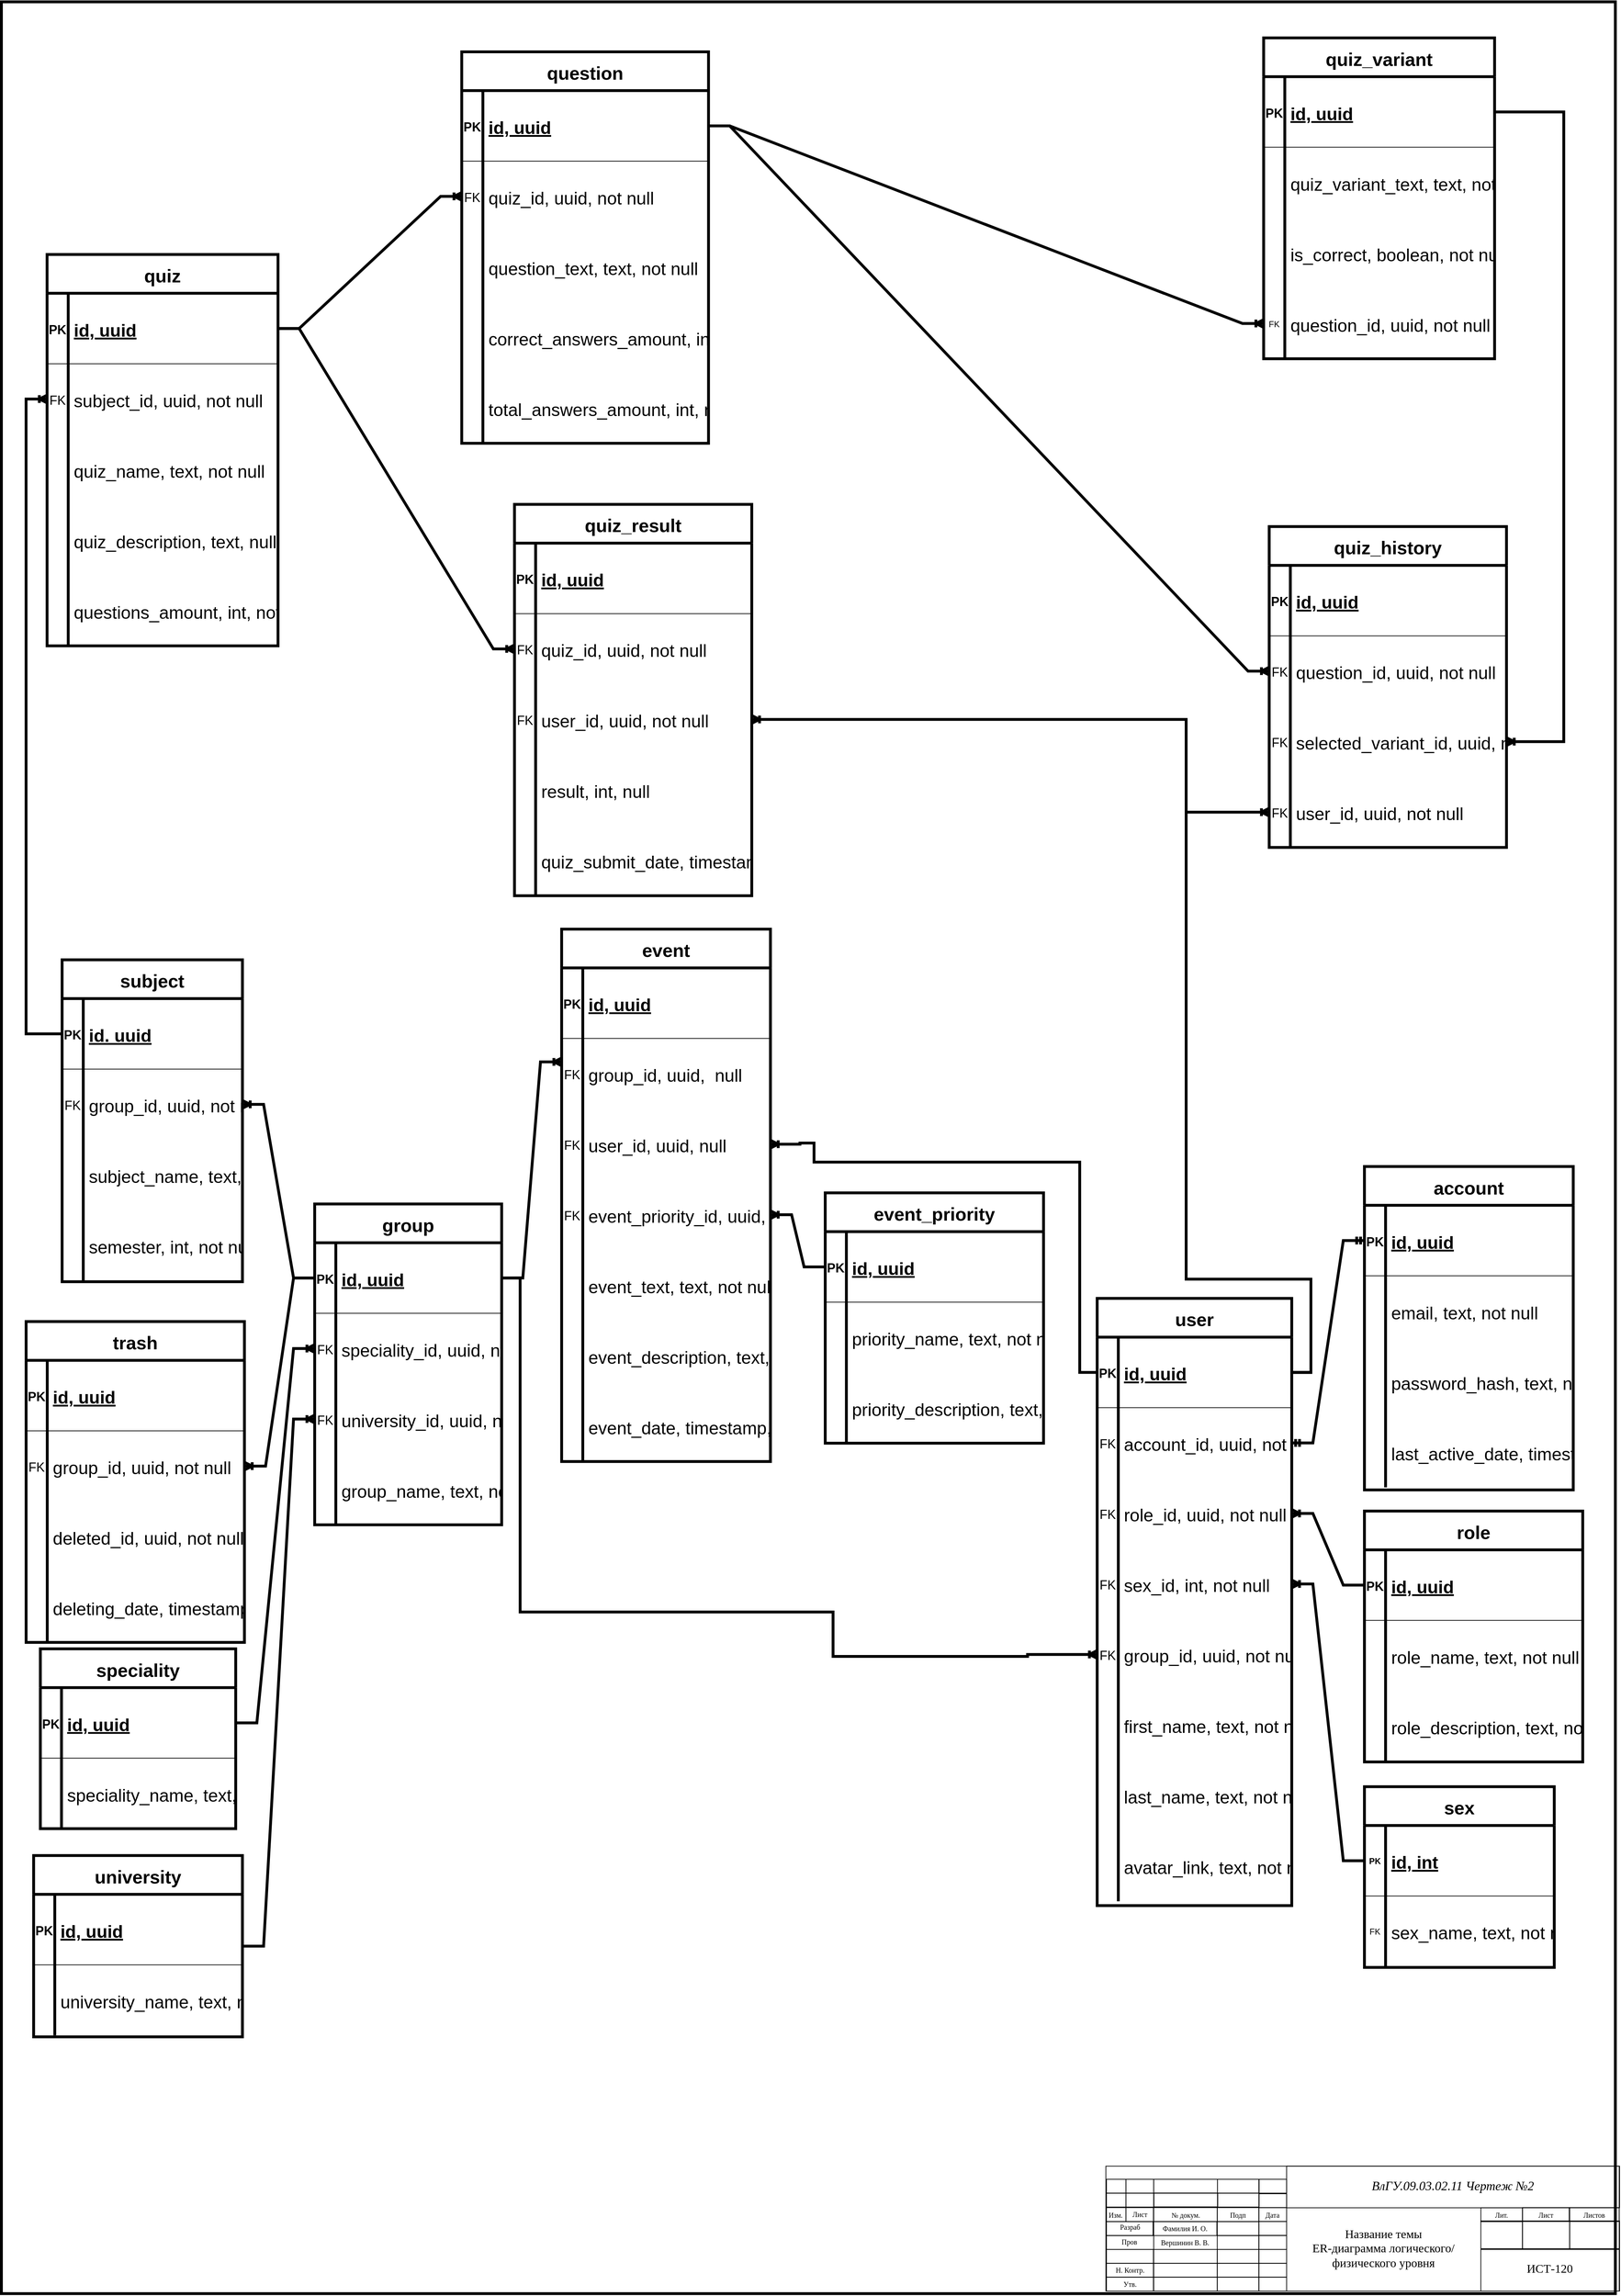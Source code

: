 <mxfile version="17.5.0" type="github">
  <diagram id="R2lEEEUBdFMjLlhIrx00" name="Page-1">
    <mxGraphModel dx="3946" dy="2183" grid="1" gridSize="3.937" guides="1" tooltips="1" connect="1" arrows="1" fold="1" page="1" pageScale="1" pageWidth="2339" pageHeight="3300" math="0" shadow="0" extFonts="Permanent Marker^https://fonts.googleapis.com/css?family=Permanent+Marker">
      <root>
        <mxCell id="0" />
        <mxCell id="1" parent="0" />
        <mxCell id="bOlvTl43doBLw3R69mOg-1" value="" style="rounded=0;whiteSpace=wrap;html=1;fillColor=none;strokeWidth=4;" parent="1" vertex="1">
          <mxGeometry x="24.0" y="23.62" width="2290" height="3250" as="geometry" />
        </mxCell>
        <mxCell id="bOlvTl43doBLw3R69mOg-2" value="" style="rounded=0;whiteSpace=wrap;html=1;fillColor=none;" parent="1" vertex="1">
          <mxGeometry x="1591.11" y="3092.86" width="728.35" height="177.165" as="geometry" />
        </mxCell>
        <mxCell id="UN5E2BRM_m0n_mUQd9ct-3" value="" style="rounded=0;whiteSpace=wrap;html=1;fillColor=none;" parent="1" vertex="1">
          <mxGeometry x="1592.01" y="3131.16" width="27.559" height="19.685" as="geometry" />
        </mxCell>
        <mxCell id="UN5E2BRM_m0n_mUQd9ct-4" value="" style="rounded=0;whiteSpace=wrap;html=1;fillColor=none;" parent="1" vertex="1">
          <mxGeometry x="1592.0" y="3151.67" width="27.559" height="19.685" as="geometry" />
        </mxCell>
        <mxCell id="UN5E2BRM_m0n_mUQd9ct-5" value="" style="rounded=0;whiteSpace=wrap;html=1;fillColor=none;" parent="1" vertex="1">
          <mxGeometry x="1592.01" y="3111.47" width="27.559" height="19.685" as="geometry" />
        </mxCell>
        <mxCell id="UN5E2BRM_m0n_mUQd9ct-9" value="" style="rounded=0;whiteSpace=wrap;html=1;fillColor=none;" parent="1" vertex="1">
          <mxGeometry x="1619.57" y="3131.16" width="39.37" height="19.685" as="geometry" />
        </mxCell>
        <mxCell id="UN5E2BRM_m0n_mUQd9ct-10" value="" style="rounded=0;whiteSpace=wrap;html=1;fillColor=none;" parent="1" vertex="1">
          <mxGeometry x="1619.56" y="3151.67" width="39.37" height="19.685" as="geometry" />
        </mxCell>
        <mxCell id="UN5E2BRM_m0n_mUQd9ct-11" value="" style="rounded=0;whiteSpace=wrap;html=1;fillColor=none;" parent="1" vertex="1">
          <mxGeometry x="1619.57" y="3111.47" width="39.37" height="19.685" as="geometry" />
        </mxCell>
        <mxCell id="UN5E2BRM_m0n_mUQd9ct-14" value="" style="rounded=0;whiteSpace=wrap;html=1;fillColor=none;" parent="1" vertex="1">
          <mxGeometry x="1658.94" y="3131.16" width="90.551" height="19.685" as="geometry" />
        </mxCell>
        <mxCell id="UN5E2BRM_m0n_mUQd9ct-15" value="" style="rounded=0;whiteSpace=wrap;html=1;fillColor=none;" parent="1" vertex="1">
          <mxGeometry x="1659.28" y="3130.94" width="90.551" height="19.685" as="geometry" />
        </mxCell>
        <mxCell id="UN5E2BRM_m0n_mUQd9ct-16" value="" style="rounded=0;whiteSpace=wrap;html=1;fillColor=none;" parent="1" vertex="1">
          <mxGeometry x="1658.94" y="3111.47" width="90.551" height="19.685" as="geometry" />
        </mxCell>
        <mxCell id="UN5E2BRM_m0n_mUQd9ct-19" value="" style="rounded=0;whiteSpace=wrap;html=1;fillColor=none;" parent="1" vertex="1">
          <mxGeometry x="1749.49" y="3131.16" width="59.055" height="19.685" as="geometry" />
        </mxCell>
        <mxCell id="UN5E2BRM_m0n_mUQd9ct-20" value="" style="rounded=0;whiteSpace=wrap;html=1;fillColor=none;" parent="1" vertex="1">
          <mxGeometry x="1749.14" y="3151.67" width="59.055" height="19.685" as="geometry" />
        </mxCell>
        <mxCell id="UN5E2BRM_m0n_mUQd9ct-21" value="" style="rounded=0;whiteSpace=wrap;html=1;fillColor=none;" parent="1" vertex="1">
          <mxGeometry x="1749.49" y="3111.47" width="59.055" height="19.685" as="geometry" />
        </mxCell>
        <mxCell id="UN5E2BRM_m0n_mUQd9ct-24" value="" style="rounded=0;whiteSpace=wrap;html=1;fillColor=none;" parent="1" vertex="1">
          <mxGeometry x="1808.21" y="3132" width="39.37" height="19.685" as="geometry" />
        </mxCell>
        <mxCell id="UN5E2BRM_m0n_mUQd9ct-25" value="" style="rounded=0;whiteSpace=wrap;html=1;fillColor=none;" parent="1" vertex="1">
          <mxGeometry x="1808.2" y="3151.67" width="39.37" height="19.685" as="geometry" />
        </mxCell>
        <mxCell id="UN5E2BRM_m0n_mUQd9ct-26" value="" style="rounded=0;whiteSpace=wrap;html=1;fillColor=none;" parent="1" vertex="1">
          <mxGeometry x="1808.19" y="3111.47" width="39.37" height="19.685" as="geometry" />
        </mxCell>
        <mxCell id="UN5E2BRM_m0n_mUQd9ct-27" value="" style="rounded=0;whiteSpace=wrap;html=1;fillColor=none;" parent="1" vertex="1">
          <mxGeometry x="1847.56" y="3092.86" width="472.43" height="59.055" as="geometry" />
        </mxCell>
        <mxCell id="UN5E2BRM_m0n_mUQd9ct-28" value="Изм." style="text;html=1;strokeColor=none;fillColor=none;align=center;verticalAlign=middle;whiteSpace=wrap;rounded=0;fontFamily=Times New Roman;fontSize=10;" parent="1" vertex="1">
          <mxGeometry x="1591.11" y="3151.66" width="27.559" height="19.685" as="geometry" />
        </mxCell>
        <mxCell id="UN5E2BRM_m0n_mUQd9ct-29" value="Лист" style="text;html=1;strokeColor=none;fillColor=none;align=center;verticalAlign=middle;whiteSpace=wrap;rounded=0;fontFamily=Times New Roman;fontSize=10;" parent="1" vertex="1">
          <mxGeometry x="1619.91" y="3150.85" width="39.37" height="19.685" as="geometry" />
        </mxCell>
        <mxCell id="UN5E2BRM_m0n_mUQd9ct-30" value="№ докум." style="text;html=1;strokeColor=none;fillColor=none;align=center;verticalAlign=middle;whiteSpace=wrap;rounded=0;fontFamily=Times New Roman;fontSize=10;" parent="1" vertex="1">
          <mxGeometry x="1659.28" y="3151.66" width="90.551" height="19.68" as="geometry" />
        </mxCell>
        <mxCell id="UN5E2BRM_m0n_mUQd9ct-31" value="Подп" style="text;html=1;strokeColor=none;fillColor=none;align=center;verticalAlign=middle;whiteSpace=wrap;rounded=0;fontFamily=Times New Roman;fontSize=10;" parent="1" vertex="1">
          <mxGeometry x="1748.59" y="3151.93" width="59.055" height="19.68" as="geometry" />
        </mxCell>
        <mxCell id="UN5E2BRM_m0n_mUQd9ct-32" value="Дата" style="text;html=1;strokeColor=none;fillColor=none;align=center;verticalAlign=middle;whiteSpace=wrap;rounded=0;fontFamily=Times New Roman;fontSize=10;" parent="1" vertex="1">
          <mxGeometry x="1808.19" y="3151.93" width="39.37" height="19.685" as="geometry" />
        </mxCell>
        <mxCell id="UN5E2BRM_m0n_mUQd9ct-34" value="" style="rounded=0;whiteSpace=wrap;html=1;fillColor=none;" parent="1" vertex="1">
          <mxGeometry x="1592" y="3171.6" width="66.929" height="19.68" as="geometry" />
        </mxCell>
        <mxCell id="UN5E2BRM_m0n_mUQd9ct-35" value="" style="rounded=0;whiteSpace=wrap;html=1;fillColor=none;" parent="1" vertex="1">
          <mxGeometry x="1592" y="3191.28" width="66.929" height="19.68" as="geometry" />
        </mxCell>
        <mxCell id="UN5E2BRM_m0n_mUQd9ct-36" value="" style="rounded=0;whiteSpace=wrap;html=1;fillColor=none;" parent="1" vertex="1">
          <mxGeometry x="1592" y="3210.96" width="66.929" height="19.68" as="geometry" />
        </mxCell>
        <mxCell id="UN5E2BRM_m0n_mUQd9ct-37" value="" style="rounded=0;whiteSpace=wrap;html=1;fillColor=none;" parent="1" vertex="1">
          <mxGeometry x="1592" y="3230.64" width="66.929" height="19.68" as="geometry" />
        </mxCell>
        <mxCell id="UN5E2BRM_m0n_mUQd9ct-38" value="" style="rounded=0;whiteSpace=wrap;html=1;fillColor=none;" parent="1" vertex="1">
          <mxGeometry x="1592" y="3250.32" width="66.929" height="19.68" as="geometry" />
        </mxCell>
        <mxCell id="UN5E2BRM_m0n_mUQd9ct-39" value="" style="rounded=0;whiteSpace=wrap;html=1;fillColor=none;" parent="1" vertex="1">
          <mxGeometry x="1658.6" y="3151.67" width="90.551" height="19.68" as="geometry" />
        </mxCell>
        <mxCell id="UN5E2BRM_m0n_mUQd9ct-42" value="" style="rounded=0;whiteSpace=wrap;html=1;fillColor=none;" parent="1" vertex="1">
          <mxGeometry x="1658.59" y="3210.96" width="90.551" height="19.68" as="geometry" />
        </mxCell>
        <mxCell id="UN5E2BRM_m0n_mUQd9ct-43" value="" style="rounded=0;whiteSpace=wrap;html=1;fillColor=none;" parent="1" vertex="1">
          <mxGeometry x="1658.59" y="3230.64" width="90.551" height="19.68" as="geometry" />
        </mxCell>
        <mxCell id="UN5E2BRM_m0n_mUQd9ct-44" value="" style="rounded=0;whiteSpace=wrap;html=1;fillColor=none;" parent="1" vertex="1">
          <mxGeometry x="1658.59" y="3250.32" width="90.551" height="19.68" as="geometry" />
        </mxCell>
        <mxCell id="UN5E2BRM_m0n_mUQd9ct-45" value="" style="rounded=0;whiteSpace=wrap;html=1;fillColor=none;" parent="1" vertex="1">
          <mxGeometry x="1749.15" y="3171.61" width="59.055" height="19.68" as="geometry" />
        </mxCell>
        <mxCell id="UN5E2BRM_m0n_mUQd9ct-46" value="" style="rounded=0;whiteSpace=wrap;html=1;fillColor=none;" parent="1" vertex="1">
          <mxGeometry x="1749.14" y="3191.28" width="59.055" height="19.68" as="geometry" />
        </mxCell>
        <mxCell id="UN5E2BRM_m0n_mUQd9ct-48" value="" style="rounded=0;whiteSpace=wrap;html=1;fillColor=none;" parent="1" vertex="1">
          <mxGeometry x="1749.14" y="3210.96" width="59.055" height="19.68" as="geometry" />
        </mxCell>
        <mxCell id="UN5E2BRM_m0n_mUQd9ct-49" value="" style="rounded=0;whiteSpace=wrap;html=1;fillColor=none;" parent="1" vertex="1">
          <mxGeometry x="1749.14" y="3230.64" width="59.055" height="19.68" as="geometry" />
        </mxCell>
        <mxCell id="UN5E2BRM_m0n_mUQd9ct-50" value="" style="rounded=0;whiteSpace=wrap;html=1;fillColor=none;" parent="1" vertex="1">
          <mxGeometry x="1749.14" y="3250.32" width="59.055" height="19.68" as="geometry" />
        </mxCell>
        <mxCell id="UN5E2BRM_m0n_mUQd9ct-51" value="" style="rounded=0;whiteSpace=wrap;html=1;fillColor=none;" parent="1" vertex="1">
          <mxGeometry x="1808.19" y="3171.35" width="39.37" height="19.68" as="geometry" />
        </mxCell>
        <mxCell id="UN5E2BRM_m0n_mUQd9ct-52" value="" style="rounded=0;whiteSpace=wrap;html=1;fillColor=none;" parent="1" vertex="1">
          <mxGeometry x="1808.2" y="3191.28" width="39.37" height="19.68" as="geometry" />
        </mxCell>
        <mxCell id="UN5E2BRM_m0n_mUQd9ct-54" value="" style="rounded=0;whiteSpace=wrap;html=1;fillColor=none;" parent="1" vertex="1">
          <mxGeometry x="1808.2" y="3210.96" width="39.37" height="19.68" as="geometry" />
        </mxCell>
        <mxCell id="UN5E2BRM_m0n_mUQd9ct-55" value="" style="rounded=0;whiteSpace=wrap;html=1;fillColor=none;" parent="1" vertex="1">
          <mxGeometry x="1808.2" y="3230.64" width="39.37" height="19.68" as="geometry" />
        </mxCell>
        <mxCell id="UN5E2BRM_m0n_mUQd9ct-56" value="" style="rounded=0;whiteSpace=wrap;html=1;fillColor=none;" parent="1" vertex="1">
          <mxGeometry x="1808.2" y="3250.32" width="39.37" height="19.68" as="geometry" />
        </mxCell>
        <mxCell id="UN5E2BRM_m0n_mUQd9ct-58" value="" style="rounded=0;whiteSpace=wrap;html=1;fontFamily=Times New Roman;fontSize=10;fillColor=none;" parent="1" vertex="1">
          <mxGeometry x="2248.59" y="3151.68" width="70.866" height="19.685" as="geometry" />
        </mxCell>
        <mxCell id="UN5E2BRM_m0n_mUQd9ct-59" value="" style="rounded=0;whiteSpace=wrap;html=1;fontFamily=Times New Roman;fontSize=10;fillColor=none;" parent="1" vertex="1">
          <mxGeometry x="2249.14" y="3170.53" width="70.866" height="39.37" as="geometry" />
        </mxCell>
        <mxCell id="UN5E2BRM_m0n_mUQd9ct-65" value="" style="rounded=0;whiteSpace=wrap;html=1;fontFamily=Times New Roman;fontSize=10;fillColor=none;" parent="1" vertex="1">
          <mxGeometry x="2182.23" y="3151.68" width="66.929" height="19.685" as="geometry" />
        </mxCell>
        <mxCell id="UN5E2BRM_m0n_mUQd9ct-66" value="" style="rounded=0;whiteSpace=wrap;html=1;fontFamily=Times New Roman;fontSize=10;fillColor=none;" parent="1" vertex="1">
          <mxGeometry x="2182.21" y="3170.53" width="66.929" height="39.37" as="geometry" />
        </mxCell>
        <mxCell id="UN5E2BRM_m0n_mUQd9ct-68" value="" style="rounded=0;whiteSpace=wrap;html=1;fontFamily=Times New Roman;fontSize=10;fillColor=none;" parent="1" vertex="1">
          <mxGeometry x="2123.18" y="3151.92" width="59.055" height="19.685" as="geometry" />
        </mxCell>
        <mxCell id="UN5E2BRM_m0n_mUQd9ct-69" value="" style="rounded=0;whiteSpace=wrap;html=1;fontFamily=Times New Roman;fontSize=10;fillColor=none;" parent="1" vertex="1">
          <mxGeometry x="2123.16" y="3170.53" width="59.05" height="39.37" as="geometry" />
        </mxCell>
        <mxCell id="UN5E2BRM_m0n_mUQd9ct-71" value="" style="rounded=0;whiteSpace=wrap;html=1;fontFamily=Times New Roman;fontSize=10;fillColor=none;" parent="1" vertex="1">
          <mxGeometry x="2123.14" y="3210.97" width="196.85" height="59.055" as="geometry" />
        </mxCell>
        <mxCell id="UN5E2BRM_m0n_mUQd9ct-72" value="Разраб" style="text;html=1;strokeColor=none;fillColor=none;align=center;verticalAlign=middle;whiteSpace=wrap;rounded=0;fontFamily=Times New Roman;fontSize=10;" parent="1" vertex="1">
          <mxGeometry x="1592.35" y="3169.47" width="66.929" height="19.68" as="geometry" />
        </mxCell>
        <mxCell id="UN5E2BRM_m0n_mUQd9ct-73" value="Пров" style="text;html=1;strokeColor=none;fillColor=none;align=center;verticalAlign=middle;whiteSpace=wrap;rounded=0;fontFamily=Times New Roman;fontSize=10;" parent="1" vertex="1">
          <mxGeometry x="1591.107" y="3190.217" width="66.929" height="19.68" as="geometry" />
        </mxCell>
        <mxCell id="UN5E2BRM_m0n_mUQd9ct-75" value="Н. Контр." style="text;html=1;strokeColor=none;fillColor=none;align=center;verticalAlign=middle;whiteSpace=wrap;rounded=0;fontFamily=Times New Roman;fontSize=10;" parent="1" vertex="1">
          <mxGeometry x="1592.001" y="3230.641" width="66.929" height="19.68" as="geometry" />
        </mxCell>
        <mxCell id="UN5E2BRM_m0n_mUQd9ct-76" value="Утв." style="text;html=1;strokeColor=none;fillColor=none;align=center;verticalAlign=middle;whiteSpace=wrap;rounded=0;fontFamily=Times New Roman;fontSize=10;" parent="1" vertex="1">
          <mxGeometry x="1592.008" y="3250.348" width="66.929" height="19.68" as="geometry" />
        </mxCell>
        <mxCell id="UN5E2BRM_m0n_mUQd9ct-77" value="Лит." style="text;html=1;strokeColor=none;fillColor=none;align=center;verticalAlign=middle;whiteSpace=wrap;rounded=0;fontFamily=Times New Roman;fontSize=10;" parent="1" vertex="1">
          <mxGeometry x="2123.18" y="3151.93" width="59.055" height="19.68" as="geometry" />
        </mxCell>
        <mxCell id="UN5E2BRM_m0n_mUQd9ct-78" value="Лист" style="text;html=1;strokeColor=none;fillColor=none;align=center;verticalAlign=middle;whiteSpace=wrap;rounded=0;fontFamily=Times New Roman;fontSize=10;" parent="1" vertex="1">
          <mxGeometry x="2182.232" y="3151.682" width="66.929" height="19.68" as="geometry" />
        </mxCell>
        <mxCell id="UN5E2BRM_m0n_mUQd9ct-79" value="Листов" style="text;html=1;strokeColor=none;fillColor=none;align=center;verticalAlign=middle;whiteSpace=wrap;rounded=0;fontFamily=Times New Roman;fontSize=10;" parent="1" vertex="1">
          <mxGeometry x="2249.16" y="3151.68" width="69.75" height="19.68" as="geometry" />
        </mxCell>
        <mxCell id="UN5E2BRM_m0n_mUQd9ct-80" value="" style="rounded=0;whiteSpace=wrap;html=1;fillColor=none;" parent="1" vertex="1">
          <mxGeometry x="1658.04" y="3171.61" width="90.551" height="19.685" as="geometry" />
        </mxCell>
        <mxCell id="UN5E2BRM_m0n_mUQd9ct-81" value="Вершинин В. В." style="text;html=1;strokeColor=none;fillColor=none;align=center;verticalAlign=middle;whiteSpace=wrap;rounded=0;fontFamily=Times New Roman;fontSize=10;" parent="1" vertex="1">
          <mxGeometry x="1659.28" y="3191.03" width="88.74" height="19.68" as="geometry" />
        </mxCell>
        <mxCell id="UN5E2BRM_m0n_mUQd9ct-82" value="Фамилия И. О." style="text;html=1;strokeColor=none;fillColor=none;align=center;verticalAlign=middle;whiteSpace=wrap;rounded=0;fontFamily=Times New Roman;fontSize=10;" parent="1" vertex="1">
          <mxGeometry x="1658.597" y="3171.337" width="88.74" height="19.68" as="geometry" />
        </mxCell>
        <mxCell id="UN5E2BRM_m0n_mUQd9ct-83" value="&lt;p class=&quot;MsoNormal&quot; align=&quot;center&quot;&gt;&lt;i&gt;&lt;span style=&quot;font-size: 18px&quot;&gt;ВлГУ.09.03.02.11 Чертеж №2&lt;/span&gt;&lt;/i&gt;&lt;/p&gt;" style="text;html=1;strokeColor=none;fillColor=none;align=center;verticalAlign=middle;whiteSpace=wrap;rounded=0;fontFamily=Times New Roman;fontSize=10;" parent="1" vertex="1">
          <mxGeometry x="1847.56" y="3092.86" width="471.33" height="56.74" as="geometry" />
        </mxCell>
        <mxCell id="UN5E2BRM_m0n_mUQd9ct-84" value="&lt;font style=&quot;font-size: 17px&quot;&gt;ИСТ-120&lt;/font&gt;" style="text;html=1;strokeColor=none;fillColor=none;align=center;verticalAlign=middle;whiteSpace=wrap;rounded=0;fontFamily=Times New Roman;fontSize=10;" parent="1" vertex="1">
          <mxGeometry x="2123.18" y="3209.9" width="195.71" height="57.81" as="geometry" />
        </mxCell>
        <mxCell id="UN5E2BRM_m0n_mUQd9ct-85" value="&lt;font style=&quot;font-size: 17px&quot;&gt;Название темы&lt;br&gt;ER-диаграмма логического/физического уровня&lt;br&gt;&lt;/font&gt;" style="text;html=1;strokeColor=none;fillColor=none;align=center;verticalAlign=middle;whiteSpace=wrap;rounded=0;fontFamily=Times New Roman;fontSize=10;" parent="1" vertex="1">
          <mxGeometry x="1847.58" y="3151.93" width="274.46" height="116.09" as="geometry" />
        </mxCell>
        <mxCell id="TcTSat4PmSnbktt4OF8P-2" value="quiz" style="shape=table;startSize=55;container=1;collapsible=1;childLayout=tableLayout;fixedRows=1;rowLines=0;fontStyle=1;align=center;resizeLast=1;fontSize=26;comic=0;strokeWidth=4;" parent="1" vertex="1">
          <mxGeometry x="88.81" y="381.89" width="327.68" height="555" as="geometry" />
        </mxCell>
        <mxCell id="TcTSat4PmSnbktt4OF8P-3" value="" style="shape=tableRow;horizontal=0;startSize=0;swimlaneHead=0;swimlaneBody=0;fillColor=none;collapsible=0;dropTarget=0;points=[[0,0.5],[1,0.5]];portConstraint=eastwest;top=0;left=0;right=0;bottom=1;" parent="TcTSat4PmSnbktt4OF8P-2" vertex="1">
          <mxGeometry y="55" width="327.68" height="100" as="geometry" />
        </mxCell>
        <mxCell id="TcTSat4PmSnbktt4OF8P-4" value="PK" style="shape=partialRectangle;connectable=0;fillColor=none;top=0;left=0;bottom=0;right=0;fontStyle=1;overflow=hidden;fontSize=18;" parent="TcTSat4PmSnbktt4OF8P-3" vertex="1">
          <mxGeometry width="30" height="100" as="geometry">
            <mxRectangle width="30" height="100" as="alternateBounds" />
          </mxGeometry>
        </mxCell>
        <mxCell id="TcTSat4PmSnbktt4OF8P-5" value="id, uuid" style="shape=partialRectangle;connectable=0;fillColor=none;top=0;left=0;bottom=0;right=0;align=left;spacingLeft=6;fontStyle=5;overflow=hidden;fontSize=25;" parent="TcTSat4PmSnbktt4OF8P-3" vertex="1">
          <mxGeometry x="30" width="297.68" height="100" as="geometry">
            <mxRectangle width="297.68" height="100" as="alternateBounds" />
          </mxGeometry>
        </mxCell>
        <mxCell id="TcTSat4PmSnbktt4OF8P-6" value="" style="shape=tableRow;horizontal=0;startSize=0;swimlaneHead=0;swimlaneBody=0;fillColor=none;collapsible=0;dropTarget=0;points=[[0,0.5],[1,0.5]];portConstraint=eastwest;top=0;left=0;right=0;bottom=0;" parent="TcTSat4PmSnbktt4OF8P-2" vertex="1">
          <mxGeometry y="155" width="327.68" height="100" as="geometry" />
        </mxCell>
        <mxCell id="TcTSat4PmSnbktt4OF8P-7" value="FK" style="shape=partialRectangle;connectable=0;fillColor=none;top=0;left=0;bottom=0;right=0;fontStyle=0;overflow=hidden;fontSize=18;" parent="TcTSat4PmSnbktt4OF8P-6" vertex="1">
          <mxGeometry width="30" height="100" as="geometry">
            <mxRectangle width="30" height="100" as="alternateBounds" />
          </mxGeometry>
        </mxCell>
        <mxCell id="TcTSat4PmSnbktt4OF8P-8" value="subject_id, uuid, not null" style="shape=partialRectangle;connectable=0;fillColor=none;top=0;left=0;bottom=0;right=0;align=left;spacingLeft=6;fontStyle=0;overflow=hidden;fontSize=25;" parent="TcTSat4PmSnbktt4OF8P-6" vertex="1">
          <mxGeometry x="30" width="297.68" height="100" as="geometry">
            <mxRectangle width="297.68" height="100" as="alternateBounds" />
          </mxGeometry>
        </mxCell>
        <mxCell id="TcTSat4PmSnbktt4OF8P-9" value="" style="shape=tableRow;horizontal=0;startSize=0;swimlaneHead=0;swimlaneBody=0;fillColor=none;collapsible=0;dropTarget=0;points=[[0,0.5],[1,0.5]];portConstraint=eastwest;top=0;left=0;right=0;bottom=0;" parent="TcTSat4PmSnbktt4OF8P-2" vertex="1">
          <mxGeometry y="255" width="327.68" height="100" as="geometry" />
        </mxCell>
        <mxCell id="TcTSat4PmSnbktt4OF8P-10" value="" style="shape=partialRectangle;connectable=0;fillColor=none;top=0;left=0;bottom=0;right=0;editable=1;overflow=hidden;" parent="TcTSat4PmSnbktt4OF8P-9" vertex="1">
          <mxGeometry width="30" height="100" as="geometry">
            <mxRectangle width="30" height="100" as="alternateBounds" />
          </mxGeometry>
        </mxCell>
        <mxCell id="TcTSat4PmSnbktt4OF8P-11" value="quiz_name, text, not null" style="shape=partialRectangle;connectable=0;fillColor=none;top=0;left=0;bottom=0;right=0;align=left;spacingLeft=6;overflow=hidden;fontSize=25;" parent="TcTSat4PmSnbktt4OF8P-9" vertex="1">
          <mxGeometry x="30" width="297.68" height="100" as="geometry">
            <mxRectangle width="297.68" height="100" as="alternateBounds" />
          </mxGeometry>
        </mxCell>
        <mxCell id="TcTSat4PmSnbktt4OF8P-12" value="" style="shape=tableRow;horizontal=0;startSize=0;swimlaneHead=0;swimlaneBody=0;fillColor=none;collapsible=0;dropTarget=0;points=[[0,0.5],[1,0.5]];portConstraint=eastwest;top=0;left=0;right=0;bottom=0;" parent="TcTSat4PmSnbktt4OF8P-2" vertex="1">
          <mxGeometry y="355" width="327.68" height="100" as="geometry" />
        </mxCell>
        <mxCell id="TcTSat4PmSnbktt4OF8P-13" value="" style="shape=partialRectangle;connectable=0;fillColor=none;top=0;left=0;bottom=0;right=0;editable=1;overflow=hidden;" parent="TcTSat4PmSnbktt4OF8P-12" vertex="1">
          <mxGeometry width="30" height="100" as="geometry">
            <mxRectangle width="30" height="100" as="alternateBounds" />
          </mxGeometry>
        </mxCell>
        <mxCell id="TcTSat4PmSnbktt4OF8P-14" value="quiz_description, text, null" style="shape=partialRectangle;connectable=0;fillColor=none;top=0;left=0;bottom=0;right=0;align=left;spacingLeft=6;overflow=hidden;fontSize=25;" parent="TcTSat4PmSnbktt4OF8P-12" vertex="1">
          <mxGeometry x="30" width="297.68" height="100" as="geometry">
            <mxRectangle width="297.68" height="100" as="alternateBounds" />
          </mxGeometry>
        </mxCell>
        <mxCell id="TcTSat4PmSnbktt4OF8P-15" value="" style="shape=tableRow;horizontal=0;startSize=0;swimlaneHead=0;swimlaneBody=0;fillColor=none;collapsible=0;dropTarget=0;points=[[0,0.5],[1,0.5]];portConstraint=eastwest;top=0;left=0;right=0;bottom=0;" parent="TcTSat4PmSnbktt4OF8P-2" vertex="1">
          <mxGeometry y="455" width="327.68" height="100" as="geometry" />
        </mxCell>
        <mxCell id="TcTSat4PmSnbktt4OF8P-16" value="" style="shape=partialRectangle;connectable=0;fillColor=none;top=0;left=0;bottom=0;right=0;editable=1;overflow=hidden;" parent="TcTSat4PmSnbktt4OF8P-15" vertex="1">
          <mxGeometry width="30" height="100" as="geometry">
            <mxRectangle width="30" height="100" as="alternateBounds" />
          </mxGeometry>
        </mxCell>
        <mxCell id="TcTSat4PmSnbktt4OF8P-17" value="questions_amount, int, not null" style="shape=partialRectangle;connectable=0;fillColor=none;top=0;left=0;bottom=0;right=0;align=left;spacingLeft=6;overflow=hidden;fontSize=25;" parent="TcTSat4PmSnbktt4OF8P-15" vertex="1">
          <mxGeometry x="30" width="297.68" height="100" as="geometry">
            <mxRectangle width="297.68" height="100" as="alternateBounds" />
          </mxGeometry>
        </mxCell>
        <mxCell id="TcTSat4PmSnbktt4OF8P-18" value="quiz_variant" style="shape=table;startSize=55;container=1;collapsible=1;childLayout=tableLayout;fixedRows=1;rowLines=0;fontStyle=1;align=center;resizeLast=1;fontSize=26;comic=0;strokeWidth=4;" parent="1" vertex="1">
          <mxGeometry x="1814.97" y="74.8" width="327.68" height="455" as="geometry" />
        </mxCell>
        <mxCell id="TcTSat4PmSnbktt4OF8P-19" value="" style="shape=tableRow;horizontal=0;startSize=0;swimlaneHead=0;swimlaneBody=0;fillColor=none;collapsible=0;dropTarget=0;points=[[0,0.5],[1,0.5]];portConstraint=eastwest;top=0;left=0;right=0;bottom=1;" parent="TcTSat4PmSnbktt4OF8P-18" vertex="1">
          <mxGeometry y="55" width="327.68" height="100" as="geometry" />
        </mxCell>
        <mxCell id="TcTSat4PmSnbktt4OF8P-20" value="PK" style="shape=partialRectangle;connectable=0;fillColor=none;top=0;left=0;bottom=0;right=0;fontStyle=1;overflow=hidden;fontSize=18;" parent="TcTSat4PmSnbktt4OF8P-19" vertex="1">
          <mxGeometry width="30" height="100" as="geometry">
            <mxRectangle width="30" height="100" as="alternateBounds" />
          </mxGeometry>
        </mxCell>
        <mxCell id="TcTSat4PmSnbktt4OF8P-21" value="id, uuid" style="shape=partialRectangle;connectable=0;fillColor=none;top=0;left=0;bottom=0;right=0;align=left;spacingLeft=6;fontStyle=5;overflow=hidden;fontSize=25;" parent="TcTSat4PmSnbktt4OF8P-19" vertex="1">
          <mxGeometry x="30" width="297.68" height="100" as="geometry">
            <mxRectangle width="297.68" height="100" as="alternateBounds" />
          </mxGeometry>
        </mxCell>
        <mxCell id="TcTSat4PmSnbktt4OF8P-22" value="" style="shape=tableRow;horizontal=0;startSize=0;swimlaneHead=0;swimlaneBody=0;fillColor=none;collapsible=0;dropTarget=0;points=[[0,0.5],[1,0.5]];portConstraint=eastwest;top=0;left=0;right=0;bottom=0;" parent="TcTSat4PmSnbktt4OF8P-18" vertex="1">
          <mxGeometry y="155" width="327.68" height="100" as="geometry" />
        </mxCell>
        <mxCell id="TcTSat4PmSnbktt4OF8P-23" value="" style="shape=partialRectangle;connectable=0;fillColor=none;top=0;left=0;bottom=0;right=0;editable=1;overflow=hidden;" parent="TcTSat4PmSnbktt4OF8P-22" vertex="1">
          <mxGeometry width="30" height="100" as="geometry">
            <mxRectangle width="30" height="100" as="alternateBounds" />
          </mxGeometry>
        </mxCell>
        <mxCell id="TcTSat4PmSnbktt4OF8P-24" value="quiz_variant_text, text, not null" style="shape=partialRectangle;connectable=0;fillColor=none;top=0;left=0;bottom=0;right=0;align=left;spacingLeft=6;overflow=hidden;fontSize=25;" parent="TcTSat4PmSnbktt4OF8P-22" vertex="1">
          <mxGeometry x="30" width="297.68" height="100" as="geometry">
            <mxRectangle width="297.68" height="100" as="alternateBounds" />
          </mxGeometry>
        </mxCell>
        <mxCell id="TcTSat4PmSnbktt4OF8P-25" value="" style="shape=tableRow;horizontal=0;startSize=0;swimlaneHead=0;swimlaneBody=0;fillColor=none;collapsible=0;dropTarget=0;points=[[0,0.5],[1,0.5]];portConstraint=eastwest;top=0;left=0;right=0;bottom=0;" parent="TcTSat4PmSnbktt4OF8P-18" vertex="1">
          <mxGeometry y="255" width="327.68" height="100" as="geometry" />
        </mxCell>
        <mxCell id="TcTSat4PmSnbktt4OF8P-26" value="" style="shape=partialRectangle;connectable=0;fillColor=none;top=0;left=0;bottom=0;right=0;editable=1;overflow=hidden;" parent="TcTSat4PmSnbktt4OF8P-25" vertex="1">
          <mxGeometry width="30" height="100" as="geometry">
            <mxRectangle width="30" height="100" as="alternateBounds" />
          </mxGeometry>
        </mxCell>
        <mxCell id="TcTSat4PmSnbktt4OF8P-27" value="is_correct, boolean, not null" style="shape=partialRectangle;connectable=0;fillColor=none;top=0;left=0;bottom=0;right=0;align=left;spacingLeft=6;overflow=hidden;fontSize=25;" parent="TcTSat4PmSnbktt4OF8P-25" vertex="1">
          <mxGeometry x="30" width="297.68" height="100" as="geometry">
            <mxRectangle width="297.68" height="100" as="alternateBounds" />
          </mxGeometry>
        </mxCell>
        <mxCell id="TcTSat4PmSnbktt4OF8P-28" value="" style="shape=tableRow;horizontal=0;startSize=0;swimlaneHead=0;swimlaneBody=0;fillColor=none;collapsible=0;dropTarget=0;points=[[0,0.5],[1,0.5]];portConstraint=eastwest;top=0;left=0;right=0;bottom=0;" parent="TcTSat4PmSnbktt4OF8P-18" vertex="1">
          <mxGeometry y="355" width="327.68" height="100" as="geometry" />
        </mxCell>
        <mxCell id="TcTSat4PmSnbktt4OF8P-29" value="FK" style="shape=partialRectangle;connectable=0;fillColor=none;top=0;left=0;bottom=0;right=0;editable=1;overflow=hidden;" parent="TcTSat4PmSnbktt4OF8P-28" vertex="1">
          <mxGeometry width="30" height="100" as="geometry">
            <mxRectangle width="30" height="100" as="alternateBounds" />
          </mxGeometry>
        </mxCell>
        <mxCell id="TcTSat4PmSnbktt4OF8P-30" value="question_id, uuid, not null" style="shape=partialRectangle;connectable=0;fillColor=none;top=0;left=0;bottom=0;right=0;align=left;spacingLeft=6;overflow=hidden;fontSize=25;" parent="TcTSat4PmSnbktt4OF8P-28" vertex="1">
          <mxGeometry x="30" width="297.68" height="100" as="geometry">
            <mxRectangle width="297.68" height="100" as="alternateBounds" />
          </mxGeometry>
        </mxCell>
        <mxCell id="TcTSat4PmSnbktt4OF8P-31" value="question" style="shape=table;startSize=55;container=1;collapsible=1;childLayout=tableLayout;fixedRows=1;rowLines=0;fontStyle=1;align=center;resizeLast=1;fontSize=26;comic=0;strokeWidth=4;" parent="1" vertex="1">
          <mxGeometry x="677.16" y="94.49" width="350.15" height="555.12" as="geometry" />
        </mxCell>
        <mxCell id="TcTSat4PmSnbktt4OF8P-32" value="" style="shape=tableRow;horizontal=0;startSize=0;swimlaneHead=0;swimlaneBody=0;fillColor=none;collapsible=0;dropTarget=0;points=[[0,0.5],[1,0.5]];portConstraint=eastwest;top=0;left=0;right=0;bottom=1;" parent="TcTSat4PmSnbktt4OF8P-31" vertex="1">
          <mxGeometry y="55" width="350.15" height="100" as="geometry" />
        </mxCell>
        <mxCell id="TcTSat4PmSnbktt4OF8P-33" value="PK" style="shape=partialRectangle;connectable=0;fillColor=none;top=0;left=0;bottom=0;right=0;fontStyle=1;overflow=hidden;fontSize=18;" parent="TcTSat4PmSnbktt4OF8P-32" vertex="1">
          <mxGeometry width="30" height="100" as="geometry">
            <mxRectangle width="30" height="100" as="alternateBounds" />
          </mxGeometry>
        </mxCell>
        <mxCell id="TcTSat4PmSnbktt4OF8P-34" value="id, uuid" style="shape=partialRectangle;connectable=0;fillColor=none;top=0;left=0;bottom=0;right=0;align=left;spacingLeft=6;fontStyle=5;overflow=hidden;fontSize=25;" parent="TcTSat4PmSnbktt4OF8P-32" vertex="1">
          <mxGeometry x="30" width="320.15" height="100" as="geometry">
            <mxRectangle width="320.15" height="100" as="alternateBounds" />
          </mxGeometry>
        </mxCell>
        <mxCell id="TcTSat4PmSnbktt4OF8P-35" value="" style="shape=tableRow;horizontal=0;startSize=0;swimlaneHead=0;swimlaneBody=0;fillColor=none;collapsible=0;dropTarget=0;points=[[0,0.5],[1,0.5]];portConstraint=eastwest;top=0;left=0;right=0;bottom=0;" parent="TcTSat4PmSnbktt4OF8P-31" vertex="1">
          <mxGeometry y="155" width="350.15" height="100" as="geometry" />
        </mxCell>
        <mxCell id="TcTSat4PmSnbktt4OF8P-36" value="FK" style="shape=partialRectangle;connectable=0;fillColor=none;top=0;left=0;bottom=0;right=0;editable=1;overflow=hidden;fontSize=18;" parent="TcTSat4PmSnbktt4OF8P-35" vertex="1">
          <mxGeometry width="30" height="100" as="geometry">
            <mxRectangle width="30" height="100" as="alternateBounds" />
          </mxGeometry>
        </mxCell>
        <mxCell id="TcTSat4PmSnbktt4OF8P-37" value="quiz_id, uuid, not null" style="shape=partialRectangle;connectable=0;fillColor=none;top=0;left=0;bottom=0;right=0;align=left;spacingLeft=6;overflow=hidden;fontSize=25;" parent="TcTSat4PmSnbktt4OF8P-35" vertex="1">
          <mxGeometry x="30" width="320.15" height="100" as="geometry">
            <mxRectangle width="320.15" height="100" as="alternateBounds" />
          </mxGeometry>
        </mxCell>
        <mxCell id="TcTSat4PmSnbktt4OF8P-38" value="" style="shape=tableRow;horizontal=0;startSize=0;swimlaneHead=0;swimlaneBody=0;fillColor=none;collapsible=0;dropTarget=0;points=[[0,0.5],[1,0.5]];portConstraint=eastwest;top=0;left=0;right=0;bottom=0;" parent="TcTSat4PmSnbktt4OF8P-31" vertex="1">
          <mxGeometry y="255" width="350.15" height="100" as="geometry" />
        </mxCell>
        <mxCell id="TcTSat4PmSnbktt4OF8P-39" value="" style="shape=partialRectangle;connectable=0;fillColor=none;top=0;left=0;bottom=0;right=0;editable=1;overflow=hidden;" parent="TcTSat4PmSnbktt4OF8P-38" vertex="1">
          <mxGeometry width="30" height="100" as="geometry">
            <mxRectangle width="30" height="100" as="alternateBounds" />
          </mxGeometry>
        </mxCell>
        <mxCell id="TcTSat4PmSnbktt4OF8P-40" value="question_text, text, not null" style="shape=partialRectangle;connectable=0;fillColor=none;top=0;left=0;bottom=0;right=0;align=left;spacingLeft=6;overflow=hidden;fontSize=25;" parent="TcTSat4PmSnbktt4OF8P-38" vertex="1">
          <mxGeometry x="30" width="320.15" height="100" as="geometry">
            <mxRectangle width="320.15" height="100" as="alternateBounds" />
          </mxGeometry>
        </mxCell>
        <mxCell id="TcTSat4PmSnbktt4OF8P-41" value="" style="shape=tableRow;horizontal=0;startSize=0;swimlaneHead=0;swimlaneBody=0;fillColor=none;collapsible=0;dropTarget=0;points=[[0,0.5],[1,0.5]];portConstraint=eastwest;top=0;left=0;right=0;bottom=0;" parent="TcTSat4PmSnbktt4OF8P-31" vertex="1">
          <mxGeometry y="355" width="350.15" height="100" as="geometry" />
        </mxCell>
        <mxCell id="TcTSat4PmSnbktt4OF8P-42" value="" style="shape=partialRectangle;connectable=0;fillColor=none;top=0;left=0;bottom=0;right=0;editable=1;overflow=hidden;" parent="TcTSat4PmSnbktt4OF8P-41" vertex="1">
          <mxGeometry width="30" height="100" as="geometry">
            <mxRectangle width="30" height="100" as="alternateBounds" />
          </mxGeometry>
        </mxCell>
        <mxCell id="TcTSat4PmSnbktt4OF8P-43" value="correct_answers_amount, int, not null" style="shape=partialRectangle;connectable=0;fillColor=none;top=0;left=0;bottom=0;right=0;align=left;spacingLeft=6;overflow=hidden;fontSize=25;" parent="TcTSat4PmSnbktt4OF8P-41" vertex="1">
          <mxGeometry x="30" width="320.15" height="100" as="geometry">
            <mxRectangle width="320.15" height="100" as="alternateBounds" />
          </mxGeometry>
        </mxCell>
        <mxCell id="TcTSat4PmSnbktt4OF8P-44" value="" style="shape=tableRow;horizontal=0;startSize=0;swimlaneHead=0;swimlaneBody=0;fillColor=none;collapsible=0;dropTarget=0;points=[[0,0.5],[1,0.5]];portConstraint=eastwest;top=0;left=0;right=0;bottom=0;" parent="TcTSat4PmSnbktt4OF8P-31" vertex="1">
          <mxGeometry y="455" width="350.15" height="100" as="geometry" />
        </mxCell>
        <mxCell id="TcTSat4PmSnbktt4OF8P-45" value="" style="shape=partialRectangle;connectable=0;fillColor=none;top=0;left=0;bottom=0;right=0;editable=1;overflow=hidden;" parent="TcTSat4PmSnbktt4OF8P-44" vertex="1">
          <mxGeometry width="30" height="100" as="geometry">
            <mxRectangle width="30" height="100" as="alternateBounds" />
          </mxGeometry>
        </mxCell>
        <mxCell id="TcTSat4PmSnbktt4OF8P-46" value="total_answers_amount, int, not null" style="shape=partialRectangle;connectable=0;fillColor=none;top=0;left=0;bottom=0;right=0;align=left;spacingLeft=6;overflow=hidden;fontSize=25;" parent="TcTSat4PmSnbktt4OF8P-44" vertex="1">
          <mxGeometry x="30" width="320.15" height="100" as="geometry">
            <mxRectangle width="320.15" height="100" as="alternateBounds" />
          </mxGeometry>
        </mxCell>
        <mxCell id="TcTSat4PmSnbktt4OF8P-47" value="group" style="shape=table;startSize=55;container=1;collapsible=1;childLayout=tableLayout;fixedRows=1;rowLines=0;fontStyle=1;align=center;resizeLast=1;fontSize=26;comic=0;strokeWidth=4;" parent="1" vertex="1">
          <mxGeometry x="468.5" y="1728.34" width="265.31" height="455" as="geometry" />
        </mxCell>
        <mxCell id="TcTSat4PmSnbktt4OF8P-48" value="" style="shape=tableRow;horizontal=0;startSize=0;swimlaneHead=0;swimlaneBody=0;fillColor=none;collapsible=0;dropTarget=0;points=[[0,0.5],[1,0.5]];portConstraint=eastwest;top=0;left=0;right=0;bottom=1;" parent="TcTSat4PmSnbktt4OF8P-47" vertex="1">
          <mxGeometry y="55" width="265.31" height="100" as="geometry" />
        </mxCell>
        <mxCell id="TcTSat4PmSnbktt4OF8P-49" value="PK" style="shape=partialRectangle;connectable=0;fillColor=none;top=0;left=0;bottom=0;right=0;fontStyle=1;overflow=hidden;fontSize=18;" parent="TcTSat4PmSnbktt4OF8P-48" vertex="1">
          <mxGeometry width="30" height="100" as="geometry">
            <mxRectangle width="30" height="100" as="alternateBounds" />
          </mxGeometry>
        </mxCell>
        <mxCell id="TcTSat4PmSnbktt4OF8P-50" value="id, uuid" style="shape=partialRectangle;connectable=0;fillColor=none;top=0;left=0;bottom=0;right=0;align=left;spacingLeft=6;fontStyle=5;overflow=hidden;fontSize=25;" parent="TcTSat4PmSnbktt4OF8P-48" vertex="1">
          <mxGeometry x="30" width="235.31" height="100" as="geometry">
            <mxRectangle width="235.31" height="100" as="alternateBounds" />
          </mxGeometry>
        </mxCell>
        <mxCell id="TcTSat4PmSnbktt4OF8P-51" value="" style="shape=tableRow;horizontal=0;startSize=0;swimlaneHead=0;swimlaneBody=0;fillColor=none;collapsible=0;dropTarget=0;points=[[0,0.5],[1,0.5]];portConstraint=eastwest;top=0;left=0;right=0;bottom=0;" parent="TcTSat4PmSnbktt4OF8P-47" vertex="1">
          <mxGeometry y="155" width="265.31" height="100" as="geometry" />
        </mxCell>
        <mxCell id="TcTSat4PmSnbktt4OF8P-52" value="FK" style="shape=partialRectangle;connectable=0;fillColor=none;top=0;left=0;bottom=0;right=0;fontStyle=0;overflow=hidden;fontSize=18;" parent="TcTSat4PmSnbktt4OF8P-51" vertex="1">
          <mxGeometry width="30" height="100" as="geometry">
            <mxRectangle width="30" height="100" as="alternateBounds" />
          </mxGeometry>
        </mxCell>
        <mxCell id="TcTSat4PmSnbktt4OF8P-53" value="speciality_id, uuid, not null" style="shape=partialRectangle;connectable=0;fillColor=none;top=0;left=0;bottom=0;right=0;align=left;spacingLeft=6;fontStyle=0;overflow=hidden;fontSize=25;" parent="TcTSat4PmSnbktt4OF8P-51" vertex="1">
          <mxGeometry x="30" width="235.31" height="100" as="geometry">
            <mxRectangle width="235.31" height="100" as="alternateBounds" />
          </mxGeometry>
        </mxCell>
        <mxCell id="TcTSat4PmSnbktt4OF8P-54" value="" style="shape=tableRow;horizontal=0;startSize=0;swimlaneHead=0;swimlaneBody=0;fillColor=none;collapsible=0;dropTarget=0;points=[[0,0.5],[1,0.5]];portConstraint=eastwest;top=0;left=0;right=0;bottom=0;" parent="TcTSat4PmSnbktt4OF8P-47" vertex="1">
          <mxGeometry y="255" width="265.31" height="100" as="geometry" />
        </mxCell>
        <mxCell id="TcTSat4PmSnbktt4OF8P-55" value="FK" style="shape=partialRectangle;connectable=0;fillColor=none;top=0;left=0;bottom=0;right=0;editable=1;overflow=hidden;fontSize=18;" parent="TcTSat4PmSnbktt4OF8P-54" vertex="1">
          <mxGeometry width="30" height="100" as="geometry">
            <mxRectangle width="30" height="100" as="alternateBounds" />
          </mxGeometry>
        </mxCell>
        <mxCell id="TcTSat4PmSnbktt4OF8P-56" value="university_id, uuid, not null" style="shape=partialRectangle;connectable=0;fillColor=none;top=0;left=0;bottom=0;right=0;align=left;spacingLeft=6;overflow=hidden;fontSize=25;" parent="TcTSat4PmSnbktt4OF8P-54" vertex="1">
          <mxGeometry x="30" width="235.31" height="100" as="geometry">
            <mxRectangle width="235.31" height="100" as="alternateBounds" />
          </mxGeometry>
        </mxCell>
        <mxCell id="TcTSat4PmSnbktt4OF8P-57" value="" style="shape=tableRow;horizontal=0;startSize=0;swimlaneHead=0;swimlaneBody=0;fillColor=none;collapsible=0;dropTarget=0;points=[[0,0.5],[1,0.5]];portConstraint=eastwest;top=0;left=0;right=0;bottom=0;" parent="TcTSat4PmSnbktt4OF8P-47" vertex="1">
          <mxGeometry y="355" width="265.31" height="100" as="geometry" />
        </mxCell>
        <mxCell id="TcTSat4PmSnbktt4OF8P-58" value="" style="shape=partialRectangle;connectable=0;fillColor=none;top=0;left=0;bottom=0;right=0;editable=1;overflow=hidden;" parent="TcTSat4PmSnbktt4OF8P-57" vertex="1">
          <mxGeometry width="30" height="100" as="geometry">
            <mxRectangle width="30" height="100" as="alternateBounds" />
          </mxGeometry>
        </mxCell>
        <mxCell id="TcTSat4PmSnbktt4OF8P-59" value="group_name, text, not null" style="shape=partialRectangle;connectable=0;fillColor=none;top=0;left=0;bottom=0;right=0;align=left;spacingLeft=6;overflow=hidden;fontSize=25;" parent="TcTSat4PmSnbktt4OF8P-57" vertex="1">
          <mxGeometry x="30" width="235.31" height="100" as="geometry">
            <mxRectangle width="235.31" height="100" as="alternateBounds" />
          </mxGeometry>
        </mxCell>
        <mxCell id="TcTSat4PmSnbktt4OF8P-60" value="trash" style="shape=table;startSize=55;container=1;collapsible=1;childLayout=tableLayout;fixedRows=1;rowLines=0;fontStyle=1;align=center;resizeLast=1;fontSize=26;comic=0;strokeWidth=4;" parent="1" vertex="1">
          <mxGeometry x="59.06" y="1895.14" width="309.75" height="455" as="geometry" />
        </mxCell>
        <mxCell id="TcTSat4PmSnbktt4OF8P-61" value="" style="shape=tableRow;horizontal=0;startSize=0;swimlaneHead=0;swimlaneBody=0;fillColor=none;collapsible=0;dropTarget=0;points=[[0,0.5],[1,0.5]];portConstraint=eastwest;top=0;left=0;right=0;bottom=1;" parent="TcTSat4PmSnbktt4OF8P-60" vertex="1">
          <mxGeometry y="55" width="309.75" height="100" as="geometry" />
        </mxCell>
        <mxCell id="TcTSat4PmSnbktt4OF8P-62" value="PK" style="shape=partialRectangle;connectable=0;fillColor=none;top=0;left=0;bottom=0;right=0;fontStyle=1;overflow=hidden;fontSize=18;" parent="TcTSat4PmSnbktt4OF8P-61" vertex="1">
          <mxGeometry width="30" height="100" as="geometry">
            <mxRectangle width="30" height="100" as="alternateBounds" />
          </mxGeometry>
        </mxCell>
        <mxCell id="TcTSat4PmSnbktt4OF8P-63" value="id, uuid" style="shape=partialRectangle;connectable=0;fillColor=none;top=0;left=0;bottom=0;right=0;align=left;spacingLeft=6;fontStyle=5;overflow=hidden;fontSize=25;" parent="TcTSat4PmSnbktt4OF8P-61" vertex="1">
          <mxGeometry x="30" width="279.75" height="100" as="geometry">
            <mxRectangle width="279.75" height="100" as="alternateBounds" />
          </mxGeometry>
        </mxCell>
        <mxCell id="TcTSat4PmSnbktt4OF8P-64" value="" style="shape=tableRow;horizontal=0;startSize=0;swimlaneHead=0;swimlaneBody=0;fillColor=none;collapsible=0;dropTarget=0;points=[[0,0.5],[1,0.5]];portConstraint=eastwest;top=0;left=0;right=0;bottom=0;" parent="TcTSat4PmSnbktt4OF8P-60" vertex="1">
          <mxGeometry y="155" width="309.75" height="100" as="geometry" />
        </mxCell>
        <mxCell id="TcTSat4PmSnbktt4OF8P-65" value="FK" style="shape=partialRectangle;connectable=0;fillColor=none;top=0;left=0;bottom=0;right=0;fontStyle=0;overflow=hidden;fontSize=18;" parent="TcTSat4PmSnbktt4OF8P-64" vertex="1">
          <mxGeometry width="30" height="100" as="geometry">
            <mxRectangle width="30" height="100" as="alternateBounds" />
          </mxGeometry>
        </mxCell>
        <mxCell id="TcTSat4PmSnbktt4OF8P-66" value="group_id, uuid, not null" style="shape=partialRectangle;connectable=0;fillColor=none;top=0;left=0;bottom=0;right=0;align=left;spacingLeft=6;fontStyle=0;overflow=hidden;fontSize=25;" parent="TcTSat4PmSnbktt4OF8P-64" vertex="1">
          <mxGeometry x="30" width="279.75" height="100" as="geometry">
            <mxRectangle width="279.75" height="100" as="alternateBounds" />
          </mxGeometry>
        </mxCell>
        <mxCell id="TcTSat4PmSnbktt4OF8P-67" value="" style="shape=tableRow;horizontal=0;startSize=0;swimlaneHead=0;swimlaneBody=0;fillColor=none;collapsible=0;dropTarget=0;points=[[0,0.5],[1,0.5]];portConstraint=eastwest;top=0;left=0;right=0;bottom=0;" parent="TcTSat4PmSnbktt4OF8P-60" vertex="1">
          <mxGeometry y="255" width="309.75" height="100" as="geometry" />
        </mxCell>
        <mxCell id="TcTSat4PmSnbktt4OF8P-68" value="" style="shape=partialRectangle;connectable=0;fillColor=none;top=0;left=0;bottom=0;right=0;editable=1;overflow=hidden;" parent="TcTSat4PmSnbktt4OF8P-67" vertex="1">
          <mxGeometry width="30" height="100" as="geometry">
            <mxRectangle width="30" height="100" as="alternateBounds" />
          </mxGeometry>
        </mxCell>
        <mxCell id="TcTSat4PmSnbktt4OF8P-69" value="deleted_id, uuid, not null" style="shape=partialRectangle;connectable=0;fillColor=none;top=0;left=0;bottom=0;right=0;align=left;spacingLeft=6;overflow=hidden;fontSize=25;" parent="TcTSat4PmSnbktt4OF8P-67" vertex="1">
          <mxGeometry x="30" width="279.75" height="100" as="geometry">
            <mxRectangle width="279.75" height="100" as="alternateBounds" />
          </mxGeometry>
        </mxCell>
        <mxCell id="TcTSat4PmSnbktt4OF8P-70" value="" style="shape=tableRow;horizontal=0;startSize=0;swimlaneHead=0;swimlaneBody=0;fillColor=none;collapsible=0;dropTarget=0;points=[[0,0.5],[1,0.5]];portConstraint=eastwest;top=0;left=0;right=0;bottom=0;" parent="TcTSat4PmSnbktt4OF8P-60" vertex="1">
          <mxGeometry y="355" width="309.75" height="100" as="geometry" />
        </mxCell>
        <mxCell id="TcTSat4PmSnbktt4OF8P-71" value="" style="shape=partialRectangle;connectable=0;fillColor=none;top=0;left=0;bottom=0;right=0;editable=1;overflow=hidden;" parent="TcTSat4PmSnbktt4OF8P-70" vertex="1">
          <mxGeometry width="30" height="100" as="geometry">
            <mxRectangle width="30" height="100" as="alternateBounds" />
          </mxGeometry>
        </mxCell>
        <mxCell id="TcTSat4PmSnbktt4OF8P-72" value="deleting_date, timestamp, not null" style="shape=partialRectangle;connectable=0;fillColor=none;top=0;left=0;bottom=0;right=0;align=left;spacingLeft=6;overflow=hidden;fontSize=25;" parent="TcTSat4PmSnbktt4OF8P-70" vertex="1">
          <mxGeometry x="30" width="279.75" height="100" as="geometry">
            <mxRectangle width="279.75" height="100" as="alternateBounds" />
          </mxGeometry>
        </mxCell>
        <mxCell id="TcTSat4PmSnbktt4OF8P-73" value="subject" style="shape=table;startSize=55;container=1;collapsible=1;childLayout=tableLayout;fixedRows=1;rowLines=0;fontStyle=1;align=center;resizeLast=1;fontSize=26;comic=0;strokeWidth=4;" parent="1" vertex="1">
          <mxGeometry x="110.12" y="1382.14" width="255.88" height="456.44" as="geometry" />
        </mxCell>
        <mxCell id="TcTSat4PmSnbktt4OF8P-74" value="" style="shape=tableRow;horizontal=0;startSize=0;swimlaneHead=0;swimlaneBody=0;fillColor=none;collapsible=0;dropTarget=0;points=[[0,0.5],[1,0.5]];portConstraint=eastwest;top=0;left=0;right=0;bottom=1;" parent="TcTSat4PmSnbktt4OF8P-73" vertex="1">
          <mxGeometry y="55" width="255.88" height="100" as="geometry" />
        </mxCell>
        <mxCell id="TcTSat4PmSnbktt4OF8P-75" value="PK" style="shape=partialRectangle;connectable=0;fillColor=none;top=0;left=0;bottom=0;right=0;fontStyle=1;overflow=hidden;fontSize=18;" parent="TcTSat4PmSnbktt4OF8P-74" vertex="1">
          <mxGeometry width="30" height="100" as="geometry">
            <mxRectangle width="30" height="100" as="alternateBounds" />
          </mxGeometry>
        </mxCell>
        <mxCell id="TcTSat4PmSnbktt4OF8P-76" value="id. uuid" style="shape=partialRectangle;connectable=0;fillColor=none;top=0;left=0;bottom=0;right=0;align=left;spacingLeft=6;fontStyle=5;overflow=hidden;fontSize=25;" parent="TcTSat4PmSnbktt4OF8P-74" vertex="1">
          <mxGeometry x="30" width="225.88" height="100" as="geometry">
            <mxRectangle width="225.88" height="100" as="alternateBounds" />
          </mxGeometry>
        </mxCell>
        <mxCell id="TcTSat4PmSnbktt4OF8P-77" value="" style="shape=tableRow;horizontal=0;startSize=0;swimlaneHead=0;swimlaneBody=0;fillColor=none;collapsible=0;dropTarget=0;points=[[0,0.5],[1,0.5]];portConstraint=eastwest;top=0;left=0;right=0;bottom=0;" parent="TcTSat4PmSnbktt4OF8P-73" vertex="1">
          <mxGeometry y="155" width="255.88" height="100" as="geometry" />
        </mxCell>
        <mxCell id="TcTSat4PmSnbktt4OF8P-78" value="FK" style="shape=partialRectangle;connectable=0;fillColor=none;top=0;left=0;bottom=0;right=0;fontStyle=0;overflow=hidden;fontSize=18;" parent="TcTSat4PmSnbktt4OF8P-77" vertex="1">
          <mxGeometry width="30" height="100" as="geometry">
            <mxRectangle width="30" height="100" as="alternateBounds" />
          </mxGeometry>
        </mxCell>
        <mxCell id="TcTSat4PmSnbktt4OF8P-79" value="group_id, uuid, not null" style="shape=partialRectangle;connectable=0;fillColor=none;top=0;left=0;bottom=0;right=0;align=left;spacingLeft=6;fontStyle=0;overflow=hidden;fontSize=25;" parent="TcTSat4PmSnbktt4OF8P-77" vertex="1">
          <mxGeometry x="30" width="225.88" height="100" as="geometry">
            <mxRectangle width="225.88" height="100" as="alternateBounds" />
          </mxGeometry>
        </mxCell>
        <mxCell id="TcTSat4PmSnbktt4OF8P-80" value="" style="shape=tableRow;horizontal=0;startSize=0;swimlaneHead=0;swimlaneBody=0;fillColor=none;collapsible=0;dropTarget=0;points=[[0,0.5],[1,0.5]];portConstraint=eastwest;top=0;left=0;right=0;bottom=0;" parent="TcTSat4PmSnbktt4OF8P-73" vertex="1">
          <mxGeometry y="255" width="255.88" height="100" as="geometry" />
        </mxCell>
        <mxCell id="TcTSat4PmSnbktt4OF8P-81" value="" style="shape=partialRectangle;connectable=0;fillColor=none;top=0;left=0;bottom=0;right=0;editable=1;overflow=hidden;" parent="TcTSat4PmSnbktt4OF8P-80" vertex="1">
          <mxGeometry width="30" height="100" as="geometry">
            <mxRectangle width="30" height="100" as="alternateBounds" />
          </mxGeometry>
        </mxCell>
        <mxCell id="TcTSat4PmSnbktt4OF8P-82" value="subject_name, text, not null" style="shape=partialRectangle;connectable=0;fillColor=none;top=0;left=0;bottom=0;right=0;align=left;spacingLeft=6;overflow=hidden;fontSize=25;" parent="TcTSat4PmSnbktt4OF8P-80" vertex="1">
          <mxGeometry x="30" width="225.88" height="100" as="geometry">
            <mxRectangle width="225.88" height="100" as="alternateBounds" />
          </mxGeometry>
        </mxCell>
        <mxCell id="TcTSat4PmSnbktt4OF8P-83" value="" style="shape=tableRow;horizontal=0;startSize=0;swimlaneHead=0;swimlaneBody=0;fillColor=none;collapsible=0;dropTarget=0;points=[[0,0.5],[1,0.5]];portConstraint=eastwest;top=0;left=0;right=0;bottom=0;" parent="TcTSat4PmSnbktt4OF8P-73" vertex="1">
          <mxGeometry y="355" width="255.88" height="100" as="geometry" />
        </mxCell>
        <mxCell id="TcTSat4PmSnbktt4OF8P-84" value="" style="shape=partialRectangle;connectable=0;fillColor=none;top=0;left=0;bottom=0;right=0;editable=1;overflow=hidden;" parent="TcTSat4PmSnbktt4OF8P-83" vertex="1">
          <mxGeometry width="30" height="100" as="geometry">
            <mxRectangle width="30" height="100" as="alternateBounds" />
          </mxGeometry>
        </mxCell>
        <mxCell id="TcTSat4PmSnbktt4OF8P-85" value="semester, int, not null" style="shape=partialRectangle;connectable=0;fillColor=none;top=0;left=0;bottom=0;right=0;align=left;spacingLeft=6;overflow=hidden;fontSize=25;" parent="TcTSat4PmSnbktt4OF8P-83" vertex="1">
          <mxGeometry x="30" width="225.88" height="100" as="geometry">
            <mxRectangle width="225.88" height="100" as="alternateBounds" />
          </mxGeometry>
        </mxCell>
        <mxCell id="TcTSat4PmSnbktt4OF8P-86" value="event" style="shape=table;startSize=55;container=1;collapsible=1;childLayout=tableLayout;fixedRows=1;rowLines=0;fontStyle=1;align=center;resizeLast=1;fontSize=26;comic=0;strokeWidth=4;" parent="1" vertex="1">
          <mxGeometry x="818.9" y="1338.58" width="296.28" height="755" as="geometry" />
        </mxCell>
        <mxCell id="TcTSat4PmSnbktt4OF8P-87" value="" style="shape=tableRow;horizontal=0;startSize=0;swimlaneHead=0;swimlaneBody=0;fillColor=none;collapsible=0;dropTarget=0;points=[[0,0.5],[1,0.5]];portConstraint=eastwest;top=0;left=0;right=0;bottom=1;" parent="TcTSat4PmSnbktt4OF8P-86" vertex="1">
          <mxGeometry y="55" width="296.28" height="100" as="geometry" />
        </mxCell>
        <mxCell id="TcTSat4PmSnbktt4OF8P-88" value="PK" style="shape=partialRectangle;connectable=0;fillColor=none;top=0;left=0;bottom=0;right=0;fontStyle=1;overflow=hidden;fontSize=18;" parent="TcTSat4PmSnbktt4OF8P-87" vertex="1">
          <mxGeometry width="30" height="100" as="geometry">
            <mxRectangle width="30" height="100" as="alternateBounds" />
          </mxGeometry>
        </mxCell>
        <mxCell id="TcTSat4PmSnbktt4OF8P-89" value="id, uuid" style="shape=partialRectangle;connectable=0;fillColor=none;top=0;left=0;bottom=0;right=0;align=left;spacingLeft=6;fontStyle=5;overflow=hidden;fontSize=25;" parent="TcTSat4PmSnbktt4OF8P-87" vertex="1">
          <mxGeometry x="30" width="266.28" height="100" as="geometry">
            <mxRectangle width="266.28" height="100" as="alternateBounds" />
          </mxGeometry>
        </mxCell>
        <mxCell id="TcTSat4PmSnbktt4OF8P-90" value="" style="shape=tableRow;horizontal=0;startSize=0;swimlaneHead=0;swimlaneBody=0;fillColor=none;collapsible=0;dropTarget=0;points=[[0,0.5],[1,0.5]];portConstraint=eastwest;top=0;left=0;right=0;bottom=0;" parent="TcTSat4PmSnbktt4OF8P-86" vertex="1">
          <mxGeometry y="155" width="296.28" height="100" as="geometry" />
        </mxCell>
        <mxCell id="TcTSat4PmSnbktt4OF8P-91" value="FK" style="shape=partialRectangle;connectable=0;fillColor=none;top=0;left=0;bottom=0;right=0;fontStyle=0;overflow=hidden;fontSize=18;" parent="TcTSat4PmSnbktt4OF8P-90" vertex="1">
          <mxGeometry width="30" height="100" as="geometry">
            <mxRectangle width="30" height="100" as="alternateBounds" />
          </mxGeometry>
        </mxCell>
        <mxCell id="TcTSat4PmSnbktt4OF8P-92" value="group_id, uuid,  null" style="shape=partialRectangle;connectable=0;fillColor=none;top=0;left=0;bottom=0;right=0;align=left;spacingLeft=6;fontStyle=0;overflow=hidden;fontSize=25;" parent="TcTSat4PmSnbktt4OF8P-90" vertex="1">
          <mxGeometry x="30" width="266.28" height="100" as="geometry">
            <mxRectangle width="266.28" height="100" as="alternateBounds" />
          </mxGeometry>
        </mxCell>
        <mxCell id="TcTSat4PmSnbktt4OF8P-93" value="" style="shape=tableRow;horizontal=0;startSize=0;swimlaneHead=0;swimlaneBody=0;fillColor=none;collapsible=0;dropTarget=0;points=[[0,0.5],[1,0.5]];portConstraint=eastwest;top=0;left=0;right=0;bottom=0;" parent="TcTSat4PmSnbktt4OF8P-86" vertex="1">
          <mxGeometry y="255" width="296.28" height="100" as="geometry" />
        </mxCell>
        <mxCell id="TcTSat4PmSnbktt4OF8P-94" value="FK" style="shape=partialRectangle;connectable=0;fillColor=none;top=0;left=0;bottom=0;right=0;editable=1;overflow=hidden;fontSize=18;" parent="TcTSat4PmSnbktt4OF8P-93" vertex="1">
          <mxGeometry width="30" height="100" as="geometry">
            <mxRectangle width="30" height="100" as="alternateBounds" />
          </mxGeometry>
        </mxCell>
        <mxCell id="TcTSat4PmSnbktt4OF8P-95" value="user_id, uuid, null" style="shape=partialRectangle;connectable=0;fillColor=none;top=0;left=0;bottom=0;right=0;align=left;spacingLeft=6;overflow=hidden;fontSize=25;" parent="TcTSat4PmSnbktt4OF8P-93" vertex="1">
          <mxGeometry x="30" width="266.28" height="100" as="geometry">
            <mxRectangle width="266.28" height="100" as="alternateBounds" />
          </mxGeometry>
        </mxCell>
        <mxCell id="TcTSat4PmSnbktt4OF8P-96" value="" style="shape=tableRow;horizontal=0;startSize=0;swimlaneHead=0;swimlaneBody=0;fillColor=none;collapsible=0;dropTarget=0;points=[[0,0.5],[1,0.5]];portConstraint=eastwest;top=0;left=0;right=0;bottom=0;" parent="TcTSat4PmSnbktt4OF8P-86" vertex="1">
          <mxGeometry y="355" width="296.28" height="100" as="geometry" />
        </mxCell>
        <mxCell id="TcTSat4PmSnbktt4OF8P-97" value="FK" style="shape=partialRectangle;connectable=0;fillColor=none;top=0;left=0;bottom=0;right=0;fontStyle=0;overflow=hidden;fontSize=18;" parent="TcTSat4PmSnbktt4OF8P-96" vertex="1">
          <mxGeometry width="30" height="100" as="geometry">
            <mxRectangle width="30" height="100" as="alternateBounds" />
          </mxGeometry>
        </mxCell>
        <mxCell id="TcTSat4PmSnbktt4OF8P-98" value="event_priority_id, uuid, not null" style="shape=partialRectangle;connectable=0;fillColor=none;top=0;left=0;bottom=0;right=0;align=left;spacingLeft=6;fontStyle=0;overflow=hidden;fontSize=25;" parent="TcTSat4PmSnbktt4OF8P-96" vertex="1">
          <mxGeometry x="30" width="266.28" height="100" as="geometry">
            <mxRectangle width="266.28" height="100" as="alternateBounds" />
          </mxGeometry>
        </mxCell>
        <mxCell id="TcTSat4PmSnbktt4OF8P-99" value="" style="shape=tableRow;horizontal=0;startSize=0;swimlaneHead=0;swimlaneBody=0;fillColor=none;collapsible=0;dropTarget=0;points=[[0,0.5],[1,0.5]];portConstraint=eastwest;top=0;left=0;right=0;bottom=0;" parent="TcTSat4PmSnbktt4OF8P-86" vertex="1">
          <mxGeometry y="455" width="296.28" height="100" as="geometry" />
        </mxCell>
        <mxCell id="TcTSat4PmSnbktt4OF8P-100" value="" style="shape=partialRectangle;connectable=0;fillColor=none;top=0;left=0;bottom=0;right=0;editable=1;overflow=hidden;" parent="TcTSat4PmSnbktt4OF8P-99" vertex="1">
          <mxGeometry width="30" height="100" as="geometry">
            <mxRectangle width="30" height="100" as="alternateBounds" />
          </mxGeometry>
        </mxCell>
        <mxCell id="TcTSat4PmSnbktt4OF8P-101" value="event_text, text, not null" style="shape=partialRectangle;connectable=0;fillColor=none;top=0;left=0;bottom=0;right=0;align=left;spacingLeft=6;overflow=hidden;fontSize=25;" parent="TcTSat4PmSnbktt4OF8P-99" vertex="1">
          <mxGeometry x="30" width="266.28" height="100" as="geometry">
            <mxRectangle width="266.28" height="100" as="alternateBounds" />
          </mxGeometry>
        </mxCell>
        <mxCell id="TcTSat4PmSnbktt4OF8P-102" value="" style="shape=tableRow;horizontal=0;startSize=0;swimlaneHead=0;swimlaneBody=0;fillColor=none;collapsible=0;dropTarget=0;points=[[0,0.5],[1,0.5]];portConstraint=eastwest;top=0;left=0;right=0;bottom=0;" parent="TcTSat4PmSnbktt4OF8P-86" vertex="1">
          <mxGeometry y="555" width="296.28" height="100" as="geometry" />
        </mxCell>
        <mxCell id="TcTSat4PmSnbktt4OF8P-103" value="" style="shape=partialRectangle;connectable=0;fillColor=none;top=0;left=0;bottom=0;right=0;editable=1;overflow=hidden;" parent="TcTSat4PmSnbktt4OF8P-102" vertex="1">
          <mxGeometry width="30" height="100" as="geometry">
            <mxRectangle width="30" height="100" as="alternateBounds" />
          </mxGeometry>
        </mxCell>
        <mxCell id="TcTSat4PmSnbktt4OF8P-104" value="event_description, text, null" style="shape=partialRectangle;connectable=0;fillColor=none;top=0;left=0;bottom=0;right=0;align=left;spacingLeft=6;overflow=hidden;fontSize=25;" parent="TcTSat4PmSnbktt4OF8P-102" vertex="1">
          <mxGeometry x="30" width="266.28" height="100" as="geometry">
            <mxRectangle width="266.28" height="100" as="alternateBounds" />
          </mxGeometry>
        </mxCell>
        <mxCell id="TcTSat4PmSnbktt4OF8P-105" value="" style="shape=tableRow;horizontal=0;startSize=0;swimlaneHead=0;swimlaneBody=0;fillColor=none;collapsible=0;dropTarget=0;points=[[0,0.5],[1,0.5]];portConstraint=eastwest;top=0;left=0;right=0;bottom=0;" parent="TcTSat4PmSnbktt4OF8P-86" vertex="1">
          <mxGeometry y="655" width="296.28" height="100" as="geometry" />
        </mxCell>
        <mxCell id="TcTSat4PmSnbktt4OF8P-106" value="" style="shape=partialRectangle;connectable=0;fillColor=none;top=0;left=0;bottom=0;right=0;editable=1;overflow=hidden;" parent="TcTSat4PmSnbktt4OF8P-105" vertex="1">
          <mxGeometry width="30" height="100" as="geometry">
            <mxRectangle width="30" height="100" as="alternateBounds" />
          </mxGeometry>
        </mxCell>
        <mxCell id="TcTSat4PmSnbktt4OF8P-107" value="event_date, timestamp, not null" style="shape=partialRectangle;connectable=0;fillColor=none;top=0;left=0;bottom=0;right=0;align=left;spacingLeft=6;overflow=hidden;fontSize=25;" parent="TcTSat4PmSnbktt4OF8P-105" vertex="1">
          <mxGeometry x="30" width="266.28" height="100" as="geometry">
            <mxRectangle width="266.28" height="100" as="alternateBounds" />
          </mxGeometry>
        </mxCell>
        <mxCell id="TcTSat4PmSnbktt4OF8P-108" value="event_priority" style="shape=table;startSize=55;container=1;collapsible=1;childLayout=tableLayout;fixedRows=1;rowLines=0;fontStyle=1;align=center;resizeLast=1;fontSize=26;comic=0;strokeWidth=4;" parent="1" vertex="1">
          <mxGeometry x="1192.91" y="1712.59" width="309.75" height="355" as="geometry" />
        </mxCell>
        <mxCell id="TcTSat4PmSnbktt4OF8P-109" value="" style="shape=tableRow;horizontal=0;startSize=0;swimlaneHead=0;swimlaneBody=0;fillColor=none;collapsible=0;dropTarget=0;points=[[0,0.5],[1,0.5]];portConstraint=eastwest;top=0;left=0;right=0;bottom=1;" parent="TcTSat4PmSnbktt4OF8P-108" vertex="1">
          <mxGeometry y="55" width="309.75" height="100" as="geometry" />
        </mxCell>
        <mxCell id="TcTSat4PmSnbktt4OF8P-110" value="PK" style="shape=partialRectangle;connectable=0;fillColor=none;top=0;left=0;bottom=0;right=0;fontStyle=1;overflow=hidden;fontSize=18;" parent="TcTSat4PmSnbktt4OF8P-109" vertex="1">
          <mxGeometry width="30" height="100" as="geometry">
            <mxRectangle width="30" height="100" as="alternateBounds" />
          </mxGeometry>
        </mxCell>
        <mxCell id="TcTSat4PmSnbktt4OF8P-111" value="id, uuid" style="shape=partialRectangle;connectable=0;fillColor=none;top=0;left=0;bottom=0;right=0;align=left;spacingLeft=6;fontStyle=5;overflow=hidden;fontSize=25;" parent="TcTSat4PmSnbktt4OF8P-109" vertex="1">
          <mxGeometry x="30" width="279.75" height="100" as="geometry">
            <mxRectangle width="279.75" height="100" as="alternateBounds" />
          </mxGeometry>
        </mxCell>
        <mxCell id="TcTSat4PmSnbktt4OF8P-112" value="" style="shape=tableRow;horizontal=0;startSize=0;swimlaneHead=0;swimlaneBody=0;fillColor=none;collapsible=0;dropTarget=0;points=[[0,0.5],[1,0.5]];portConstraint=eastwest;top=0;left=0;right=0;bottom=0;" parent="TcTSat4PmSnbktt4OF8P-108" vertex="1">
          <mxGeometry y="155" width="309.75" height="100" as="geometry" />
        </mxCell>
        <mxCell id="TcTSat4PmSnbktt4OF8P-113" value="" style="shape=partialRectangle;connectable=0;fillColor=none;top=0;left=0;bottom=0;right=0;editable=1;overflow=hidden;" parent="TcTSat4PmSnbktt4OF8P-112" vertex="1">
          <mxGeometry width="30" height="100" as="geometry">
            <mxRectangle width="30" height="100" as="alternateBounds" />
          </mxGeometry>
        </mxCell>
        <mxCell id="TcTSat4PmSnbktt4OF8P-114" value="priority_name, text, not null" style="shape=partialRectangle;connectable=0;fillColor=none;top=0;left=0;bottom=0;right=0;align=left;spacingLeft=6;overflow=hidden;fontSize=25;" parent="TcTSat4PmSnbktt4OF8P-112" vertex="1">
          <mxGeometry x="30" width="279.75" height="100" as="geometry">
            <mxRectangle width="279.75" height="100" as="alternateBounds" />
          </mxGeometry>
        </mxCell>
        <mxCell id="TcTSat4PmSnbktt4OF8P-115" value="" style="shape=tableRow;horizontal=0;startSize=0;swimlaneHead=0;swimlaneBody=0;fillColor=none;collapsible=0;dropTarget=0;points=[[0,0.5],[1,0.5]];portConstraint=eastwest;top=0;left=0;right=0;bottom=0;" parent="TcTSat4PmSnbktt4OF8P-108" vertex="1">
          <mxGeometry y="255" width="309.75" height="100" as="geometry" />
        </mxCell>
        <mxCell id="TcTSat4PmSnbktt4OF8P-116" value="" style="shape=partialRectangle;connectable=0;fillColor=none;top=0;left=0;bottom=0;right=0;editable=1;overflow=hidden;" parent="TcTSat4PmSnbktt4OF8P-115" vertex="1">
          <mxGeometry width="30" height="100" as="geometry">
            <mxRectangle width="30" height="100" as="alternateBounds" />
          </mxGeometry>
        </mxCell>
        <mxCell id="TcTSat4PmSnbktt4OF8P-117" value="priority_description, text, not null" style="shape=partialRectangle;connectable=0;fillColor=none;top=0;left=0;bottom=0;right=0;align=left;spacingLeft=6;overflow=hidden;fontSize=25;" parent="TcTSat4PmSnbktt4OF8P-115" vertex="1">
          <mxGeometry x="30" width="279.75" height="100" as="geometry">
            <mxRectangle width="279.75" height="100" as="alternateBounds" />
          </mxGeometry>
        </mxCell>
        <mxCell id="TcTSat4PmSnbktt4OF8P-118" value="" style="edgeStyle=entityRelationEdgeStyle;fontSize=12;html=1;endArrow=ERoneToMany;rounded=0;entryX=0;entryY=0.5;entryDx=0;entryDy=0;exitX=1;exitY=0.5;exitDx=0;exitDy=0;strokeWidth=4;" parent="1" source="TcTSat4PmSnbktt4OF8P-3" target="TcTSat4PmSnbktt4OF8P-35" edge="1">
          <mxGeometry width="100" height="100" relative="1" as="geometry">
            <mxPoint x="652.045" y="3336.434" as="sourcePoint" />
            <mxPoint x="786.719" y="3092.147" as="targetPoint" />
          </mxGeometry>
        </mxCell>
        <mxCell id="TcTSat4PmSnbktt4OF8P-119" value="" style="edgeStyle=entityRelationEdgeStyle;fontSize=12;html=1;endArrow=ERoneToMany;rounded=0;entryX=0;entryY=0.5;entryDx=0;entryDy=0;exitX=1;exitY=0.5;exitDx=0;exitDy=0;strokeWidth=4;" parent="1" source="TcTSat4PmSnbktt4OF8P-32" target="TcTSat4PmSnbktt4OF8P-28" edge="1">
          <mxGeometry width="100" height="100" relative="1" as="geometry">
            <mxPoint x="1096.47" y="3385.292" as="sourcePoint" />
            <mxPoint x="1231.145" y="3141.005" as="targetPoint" />
          </mxGeometry>
        </mxCell>
        <mxCell id="TcTSat4PmSnbktt4OF8P-120" value="" style="edgeStyle=orthogonalEdgeStyle;fontSize=12;html=1;endArrow=ERoneToMany;rounded=0;exitX=0;exitY=0.5;exitDx=0;exitDy=0;entryX=0;entryY=0.5;entryDx=0;entryDy=0;strokeWidth=4;" parent="1" source="TcTSat4PmSnbktt4OF8P-74" target="TcTSat4PmSnbktt4OF8P-6" edge="1">
          <mxGeometry width="100" height="100" relative="1" as="geometry">
            <mxPoint x="-268.199" y="2921.147" as="sourcePoint" />
            <mxPoint x="570.818" y="917.994" as="targetPoint" />
            <Array as="points">
              <mxPoint x="59" y="1487" />
              <mxPoint x="59" y="587" />
            </Array>
          </mxGeometry>
        </mxCell>
        <mxCell id="TcTSat4PmSnbktt4OF8P-121" value="account" style="shape=table;startSize=55;container=1;collapsible=1;childLayout=tableLayout;fixedRows=1;rowLines=0;fontStyle=1;align=center;resizeLast=1;fontSize=26;comic=0;strokeWidth=4;" parent="1" vertex="1">
          <mxGeometry x="1957.97" y="1675.28" width="296.28" height="458.57" as="geometry">
            <mxRectangle x="370" y="990" width="80" height="30" as="alternateBounds" />
          </mxGeometry>
        </mxCell>
        <mxCell id="TcTSat4PmSnbktt4OF8P-122" value="" style="shape=tableRow;horizontal=0;startSize=0;swimlaneHead=0;swimlaneBody=0;fillColor=none;collapsible=0;dropTarget=0;points=[[0,0.5],[1,0.5]];portConstraint=eastwest;top=0;left=0;right=0;bottom=1;" parent="TcTSat4PmSnbktt4OF8P-121" vertex="1">
          <mxGeometry y="55" width="296.28" height="100" as="geometry" />
        </mxCell>
        <mxCell id="TcTSat4PmSnbktt4OF8P-123" value="PK" style="shape=partialRectangle;connectable=0;fillColor=none;top=0;left=0;bottom=0;right=0;fontStyle=1;overflow=hidden;fontSize=18;" parent="TcTSat4PmSnbktt4OF8P-122" vertex="1">
          <mxGeometry width="30" height="100" as="geometry">
            <mxRectangle width="30" height="100" as="alternateBounds" />
          </mxGeometry>
        </mxCell>
        <mxCell id="TcTSat4PmSnbktt4OF8P-124" value="id, uuid" style="shape=partialRectangle;connectable=0;fillColor=none;top=0;left=0;bottom=0;right=0;align=left;spacingLeft=6;fontStyle=5;overflow=hidden;fontSize=25;" parent="TcTSat4PmSnbktt4OF8P-122" vertex="1">
          <mxGeometry x="30" width="266.28" height="100" as="geometry">
            <mxRectangle width="266.28" height="100" as="alternateBounds" />
          </mxGeometry>
        </mxCell>
        <mxCell id="TcTSat4PmSnbktt4OF8P-125" value="" style="shape=tableRow;horizontal=0;startSize=0;swimlaneHead=0;swimlaneBody=0;fillColor=none;collapsible=0;dropTarget=0;points=[[0,0.5],[1,0.5]];portConstraint=eastwest;top=0;left=0;right=0;bottom=0;" parent="TcTSat4PmSnbktt4OF8P-121" vertex="1">
          <mxGeometry y="155" width="296.28" height="100" as="geometry" />
        </mxCell>
        <mxCell id="TcTSat4PmSnbktt4OF8P-126" value="" style="shape=partialRectangle;connectable=0;fillColor=none;top=0;left=0;bottom=0;right=0;editable=1;overflow=hidden;" parent="TcTSat4PmSnbktt4OF8P-125" vertex="1">
          <mxGeometry width="30" height="100" as="geometry">
            <mxRectangle width="30" height="100" as="alternateBounds" />
          </mxGeometry>
        </mxCell>
        <mxCell id="TcTSat4PmSnbktt4OF8P-127" value="email, text, not null" style="shape=partialRectangle;connectable=0;fillColor=none;top=0;left=0;bottom=0;right=0;align=left;spacingLeft=6;overflow=hidden;fontSize=25;" parent="TcTSat4PmSnbktt4OF8P-125" vertex="1">
          <mxGeometry x="30" width="266.28" height="100" as="geometry">
            <mxRectangle width="266.28" height="100" as="alternateBounds" />
          </mxGeometry>
        </mxCell>
        <mxCell id="TcTSat4PmSnbktt4OF8P-128" value="" style="shape=tableRow;horizontal=0;startSize=0;swimlaneHead=0;swimlaneBody=0;fillColor=none;collapsible=0;dropTarget=0;points=[[0,0.5],[1,0.5]];portConstraint=eastwest;top=0;left=0;right=0;bottom=0;" parent="TcTSat4PmSnbktt4OF8P-121" vertex="1">
          <mxGeometry y="255" width="296.28" height="100" as="geometry" />
        </mxCell>
        <mxCell id="TcTSat4PmSnbktt4OF8P-129" value="" style="shape=partialRectangle;connectable=0;fillColor=none;top=0;left=0;bottom=0;right=0;editable=1;overflow=hidden;" parent="TcTSat4PmSnbktt4OF8P-128" vertex="1">
          <mxGeometry width="30" height="100" as="geometry">
            <mxRectangle width="30" height="100" as="alternateBounds" />
          </mxGeometry>
        </mxCell>
        <mxCell id="TcTSat4PmSnbktt4OF8P-130" value="password_hash, text, not null" style="shape=partialRectangle;connectable=0;fillColor=none;top=0;left=0;bottom=0;right=0;align=left;spacingLeft=6;overflow=hidden;fontSize=25;" parent="TcTSat4PmSnbktt4OF8P-128" vertex="1">
          <mxGeometry x="30" width="266.28" height="100" as="geometry">
            <mxRectangle width="266.28" height="100" as="alternateBounds" />
          </mxGeometry>
        </mxCell>
        <mxCell id="TcTSat4PmSnbktt4OF8P-131" value="" style="shape=tableRow;horizontal=0;startSize=0;swimlaneHead=0;swimlaneBody=0;fillColor=none;collapsible=0;dropTarget=0;points=[[0,0.5],[1,0.5]];portConstraint=eastwest;top=0;left=0;right=0;bottom=0;" parent="TcTSat4PmSnbktt4OF8P-121" vertex="1">
          <mxGeometry y="355" width="296.28" height="100" as="geometry" />
        </mxCell>
        <mxCell id="TcTSat4PmSnbktt4OF8P-132" value="" style="shape=partialRectangle;connectable=0;fillColor=none;top=0;left=0;bottom=0;right=0;editable=1;overflow=hidden;" parent="TcTSat4PmSnbktt4OF8P-131" vertex="1">
          <mxGeometry width="30" height="100" as="geometry">
            <mxRectangle width="30" height="100" as="alternateBounds" />
          </mxGeometry>
        </mxCell>
        <mxCell id="TcTSat4PmSnbktt4OF8P-133" value="last_active_date, timestamp, null" style="shape=partialRectangle;connectable=0;fillColor=none;top=0;left=0;bottom=0;right=0;align=left;spacingLeft=6;overflow=hidden;fontSize=25;" parent="TcTSat4PmSnbktt4OF8P-131" vertex="1">
          <mxGeometry x="30" width="266.28" height="100" as="geometry">
            <mxRectangle width="266.28" height="100" as="alternateBounds" />
          </mxGeometry>
        </mxCell>
        <mxCell id="TcTSat4PmSnbktt4OF8P-134" value="user" style="shape=table;startSize=55;container=1;collapsible=1;childLayout=tableLayout;fixedRows=1;rowLines=0;fontStyle=1;align=center;resizeLast=1;fontSize=26;comic=0;strokeWidth=4;" parent="1" vertex="1">
          <mxGeometry x="1578.74" y="1862.2" width="276.08" height="861.18" as="geometry" />
        </mxCell>
        <mxCell id="TcTSat4PmSnbktt4OF8P-135" value="" style="shape=tableRow;horizontal=0;startSize=0;swimlaneHead=0;swimlaneBody=0;fillColor=none;collapsible=0;dropTarget=0;points=[[0,0.5],[1,0.5]];portConstraint=eastwest;top=0;left=0;right=0;bottom=1;" parent="TcTSat4PmSnbktt4OF8P-134" vertex="1">
          <mxGeometry y="55" width="276.08" height="100" as="geometry" />
        </mxCell>
        <mxCell id="TcTSat4PmSnbktt4OF8P-136" value="PK" style="shape=partialRectangle;connectable=0;fillColor=none;top=0;left=0;bottom=0;right=0;fontStyle=1;overflow=hidden;fontSize=18;" parent="TcTSat4PmSnbktt4OF8P-135" vertex="1">
          <mxGeometry width="30" height="100" as="geometry">
            <mxRectangle width="30" height="100" as="alternateBounds" />
          </mxGeometry>
        </mxCell>
        <mxCell id="TcTSat4PmSnbktt4OF8P-137" value="id, uuid" style="shape=partialRectangle;connectable=0;fillColor=none;top=0;left=0;bottom=0;right=0;align=left;spacingLeft=6;fontStyle=5;overflow=hidden;fontSize=25;" parent="TcTSat4PmSnbktt4OF8P-135" vertex="1">
          <mxGeometry x="30" width="246.08" height="100" as="geometry">
            <mxRectangle width="246.08" height="100" as="alternateBounds" />
          </mxGeometry>
        </mxCell>
        <mxCell id="TcTSat4PmSnbktt4OF8P-138" value="" style="shape=tableRow;horizontal=0;startSize=0;swimlaneHead=0;swimlaneBody=0;fillColor=none;collapsible=0;dropTarget=0;points=[[0,0.5],[1,0.5]];portConstraint=eastwest;top=0;left=0;right=0;bottom=0;" parent="TcTSat4PmSnbktt4OF8P-134" vertex="1">
          <mxGeometry y="155" width="276.08" height="100" as="geometry" />
        </mxCell>
        <mxCell id="TcTSat4PmSnbktt4OF8P-139" value="FK" style="shape=partialRectangle;connectable=0;fillColor=none;top=0;left=0;bottom=0;right=0;fontStyle=0;overflow=hidden;fontSize=18;" parent="TcTSat4PmSnbktt4OF8P-138" vertex="1">
          <mxGeometry width="30" height="100" as="geometry">
            <mxRectangle width="30" height="100" as="alternateBounds" />
          </mxGeometry>
        </mxCell>
        <mxCell id="TcTSat4PmSnbktt4OF8P-140" value="account_id, uuid, not null" style="shape=partialRectangle;connectable=0;fillColor=none;top=0;left=0;bottom=0;right=0;align=left;spacingLeft=6;fontStyle=0;overflow=hidden;fontSize=25;" parent="TcTSat4PmSnbktt4OF8P-138" vertex="1">
          <mxGeometry x="30" width="246.08" height="100" as="geometry">
            <mxRectangle width="246.08" height="100" as="alternateBounds" />
          </mxGeometry>
        </mxCell>
        <mxCell id="TcTSat4PmSnbktt4OF8P-141" value="" style="shape=tableRow;horizontal=0;startSize=0;swimlaneHead=0;swimlaneBody=0;fillColor=none;collapsible=0;dropTarget=0;points=[[0,0.5],[1,0.5]];portConstraint=eastwest;top=0;left=0;right=0;bottom=0;" parent="TcTSat4PmSnbktt4OF8P-134" vertex="1">
          <mxGeometry y="255" width="276.08" height="100" as="geometry" />
        </mxCell>
        <mxCell id="TcTSat4PmSnbktt4OF8P-142" value="FK" style="shape=partialRectangle;connectable=0;fillColor=none;top=0;left=0;bottom=0;right=0;fontStyle=0;overflow=hidden;fontSize=18;" parent="TcTSat4PmSnbktt4OF8P-141" vertex="1">
          <mxGeometry width="30" height="100" as="geometry">
            <mxRectangle width="30" height="100" as="alternateBounds" />
          </mxGeometry>
        </mxCell>
        <mxCell id="TcTSat4PmSnbktt4OF8P-143" value="role_id, uuid, not null" style="shape=partialRectangle;connectable=0;fillColor=none;top=0;left=0;bottom=0;right=0;align=left;spacingLeft=6;fontStyle=0;overflow=hidden;fontSize=25;" parent="TcTSat4PmSnbktt4OF8P-141" vertex="1">
          <mxGeometry x="30" width="246.08" height="100" as="geometry">
            <mxRectangle width="246.08" height="100" as="alternateBounds" />
          </mxGeometry>
        </mxCell>
        <mxCell id="TcTSat4PmSnbktt4OF8P-144" value="" style="shape=tableRow;horizontal=0;startSize=0;swimlaneHead=0;swimlaneBody=0;fillColor=none;collapsible=0;dropTarget=0;points=[[0,0.5],[1,0.5]];portConstraint=eastwest;top=0;left=0;right=0;bottom=0;" parent="TcTSat4PmSnbktt4OF8P-134" vertex="1">
          <mxGeometry y="355" width="276.08" height="100" as="geometry" />
        </mxCell>
        <mxCell id="TcTSat4PmSnbktt4OF8P-145" value="FK" style="shape=partialRectangle;connectable=0;fillColor=none;top=0;left=0;bottom=0;right=0;fontStyle=0;overflow=hidden;fontSize=18;" parent="TcTSat4PmSnbktt4OF8P-144" vertex="1">
          <mxGeometry width="30" height="100" as="geometry">
            <mxRectangle width="30" height="100" as="alternateBounds" />
          </mxGeometry>
        </mxCell>
        <mxCell id="TcTSat4PmSnbktt4OF8P-146" value="sex_id, int, not null" style="shape=partialRectangle;connectable=0;fillColor=none;top=0;left=0;bottom=0;right=0;align=left;spacingLeft=6;fontStyle=0;overflow=hidden;fontSize=25;" parent="TcTSat4PmSnbktt4OF8P-144" vertex="1">
          <mxGeometry x="30" width="246.08" height="100" as="geometry">
            <mxRectangle width="246.08" height="100" as="alternateBounds" />
          </mxGeometry>
        </mxCell>
        <mxCell id="TcTSat4PmSnbktt4OF8P-147" value="" style="shape=tableRow;horizontal=0;startSize=0;swimlaneHead=0;swimlaneBody=0;fillColor=none;collapsible=0;dropTarget=0;points=[[0,0.5],[1,0.5]];portConstraint=eastwest;top=0;left=0;right=0;bottom=0;" parent="TcTSat4PmSnbktt4OF8P-134" vertex="1">
          <mxGeometry y="455" width="276.08" height="100" as="geometry" />
        </mxCell>
        <mxCell id="TcTSat4PmSnbktt4OF8P-148" value="FK" style="shape=partialRectangle;connectable=0;fillColor=none;top=0;left=0;bottom=0;right=0;fontStyle=0;overflow=hidden;fontSize=18;" parent="TcTSat4PmSnbktt4OF8P-147" vertex="1">
          <mxGeometry width="30" height="100" as="geometry">
            <mxRectangle width="30" height="100" as="alternateBounds" />
          </mxGeometry>
        </mxCell>
        <mxCell id="TcTSat4PmSnbktt4OF8P-149" value="group_id, uuid, not null" style="shape=partialRectangle;connectable=0;fillColor=none;top=0;left=0;bottom=0;right=0;align=left;spacingLeft=6;fontStyle=0;overflow=hidden;fontSize=25;" parent="TcTSat4PmSnbktt4OF8P-147" vertex="1">
          <mxGeometry x="30" width="246.08" height="100" as="geometry">
            <mxRectangle width="246.08" height="100" as="alternateBounds" />
          </mxGeometry>
        </mxCell>
        <mxCell id="TcTSat4PmSnbktt4OF8P-150" value="" style="shape=tableRow;horizontal=0;startSize=0;swimlaneHead=0;swimlaneBody=0;fillColor=none;collapsible=0;dropTarget=0;points=[[0,0.5],[1,0.5]];portConstraint=eastwest;top=0;left=0;right=0;bottom=0;" parent="TcTSat4PmSnbktt4OF8P-134" vertex="1">
          <mxGeometry y="555" width="276.08" height="100" as="geometry" />
        </mxCell>
        <mxCell id="TcTSat4PmSnbktt4OF8P-151" value="" style="shape=partialRectangle;connectable=0;fillColor=none;top=0;left=0;bottom=0;right=0;editable=1;overflow=hidden;" parent="TcTSat4PmSnbktt4OF8P-150" vertex="1">
          <mxGeometry width="30" height="100" as="geometry">
            <mxRectangle width="30" height="100" as="alternateBounds" />
          </mxGeometry>
        </mxCell>
        <mxCell id="TcTSat4PmSnbktt4OF8P-152" value="first_name, text, not null" style="shape=partialRectangle;connectable=0;fillColor=none;top=0;left=0;bottom=0;right=0;align=left;spacingLeft=6;overflow=hidden;fontSize=25;" parent="TcTSat4PmSnbktt4OF8P-150" vertex="1">
          <mxGeometry x="30" width="246.08" height="100" as="geometry">
            <mxRectangle width="246.08" height="100" as="alternateBounds" />
          </mxGeometry>
        </mxCell>
        <mxCell id="TcTSat4PmSnbktt4OF8P-153" value="" style="shape=tableRow;horizontal=0;startSize=0;swimlaneHead=0;swimlaneBody=0;fillColor=none;collapsible=0;dropTarget=0;points=[[0,0.5],[1,0.5]];portConstraint=eastwest;top=0;left=0;right=0;bottom=0;" parent="TcTSat4PmSnbktt4OF8P-134" vertex="1">
          <mxGeometry y="655" width="276.08" height="100" as="geometry" />
        </mxCell>
        <mxCell id="TcTSat4PmSnbktt4OF8P-154" value="" style="shape=partialRectangle;connectable=0;fillColor=none;top=0;left=0;bottom=0;right=0;editable=1;overflow=hidden;" parent="TcTSat4PmSnbktt4OF8P-153" vertex="1">
          <mxGeometry width="30" height="100" as="geometry">
            <mxRectangle width="30" height="100" as="alternateBounds" />
          </mxGeometry>
        </mxCell>
        <mxCell id="TcTSat4PmSnbktt4OF8P-155" value="last_name, text, not null" style="shape=partialRectangle;connectable=0;fillColor=none;top=0;left=0;bottom=0;right=0;align=left;spacingLeft=6;overflow=hidden;fontSize=25;" parent="TcTSat4PmSnbktt4OF8P-153" vertex="1">
          <mxGeometry x="30" width="246.08" height="100" as="geometry">
            <mxRectangle width="246.08" height="100" as="alternateBounds" />
          </mxGeometry>
        </mxCell>
        <mxCell id="TcTSat4PmSnbktt4OF8P-156" value="" style="shape=tableRow;horizontal=0;startSize=0;swimlaneHead=0;swimlaneBody=0;fillColor=none;collapsible=0;dropTarget=0;points=[[0,0.5],[1,0.5]];portConstraint=eastwest;top=0;left=0;right=0;bottom=0;" parent="TcTSat4PmSnbktt4OF8P-134" vertex="1">
          <mxGeometry y="755" width="276.08" height="100" as="geometry" />
        </mxCell>
        <mxCell id="TcTSat4PmSnbktt4OF8P-157" value="" style="shape=partialRectangle;connectable=0;fillColor=none;top=0;left=0;bottom=0;right=0;editable=1;overflow=hidden;" parent="TcTSat4PmSnbktt4OF8P-156" vertex="1">
          <mxGeometry width="30" height="100" as="geometry">
            <mxRectangle width="30" height="100" as="alternateBounds" />
          </mxGeometry>
        </mxCell>
        <mxCell id="TcTSat4PmSnbktt4OF8P-158" value="avatar_link, text, not null" style="shape=partialRectangle;connectable=0;fillColor=none;top=0;left=0;bottom=0;right=0;align=left;spacingLeft=6;overflow=hidden;fontSize=25;" parent="TcTSat4PmSnbktt4OF8P-156" vertex="1">
          <mxGeometry x="30" width="246.08" height="100" as="geometry">
            <mxRectangle width="246.08" height="100" as="alternateBounds" />
          </mxGeometry>
        </mxCell>
        <mxCell id="TcTSat4PmSnbktt4OF8P-159" value="role" style="shape=table;startSize=55;container=1;collapsible=1;childLayout=tableLayout;fixedRows=1;rowLines=0;fontStyle=1;align=center;resizeLast=1;fontSize=26;comic=0;strokeWidth=4;" parent="1" vertex="1">
          <mxGeometry x="1957.97" y="2163.86" width="309.75" height="355.82" as="geometry">
            <mxRectangle x="370" y="1240" width="50" height="30" as="alternateBounds" />
          </mxGeometry>
        </mxCell>
        <mxCell id="TcTSat4PmSnbktt4OF8P-160" value="" style="shape=tableRow;horizontal=0;startSize=0;swimlaneHead=0;swimlaneBody=0;fillColor=none;collapsible=0;dropTarget=0;points=[[0,0.5],[1,0.5]];portConstraint=eastwest;top=0;left=0;right=0;bottom=1;" parent="TcTSat4PmSnbktt4OF8P-159" vertex="1">
          <mxGeometry y="55" width="309.75" height="100" as="geometry" />
        </mxCell>
        <mxCell id="TcTSat4PmSnbktt4OF8P-161" value="PK" style="shape=partialRectangle;connectable=0;fillColor=none;top=0;left=0;bottom=0;right=0;fontStyle=1;overflow=hidden;fontSize=18;" parent="TcTSat4PmSnbktt4OF8P-160" vertex="1">
          <mxGeometry width="30" height="100" as="geometry">
            <mxRectangle width="30" height="100" as="alternateBounds" />
          </mxGeometry>
        </mxCell>
        <mxCell id="TcTSat4PmSnbktt4OF8P-162" value="id, uuid" style="shape=partialRectangle;connectable=0;fillColor=none;top=0;left=0;bottom=0;right=0;align=left;spacingLeft=6;fontStyle=5;overflow=hidden;fontSize=25;" parent="TcTSat4PmSnbktt4OF8P-160" vertex="1">
          <mxGeometry x="30" width="279.75" height="100" as="geometry">
            <mxRectangle width="279.75" height="100" as="alternateBounds" />
          </mxGeometry>
        </mxCell>
        <mxCell id="TcTSat4PmSnbktt4OF8P-163" value="" style="shape=tableRow;horizontal=0;startSize=0;swimlaneHead=0;swimlaneBody=0;fillColor=none;collapsible=0;dropTarget=0;points=[[0,0.5],[1,0.5]];portConstraint=eastwest;top=0;left=0;right=0;bottom=0;" parent="TcTSat4PmSnbktt4OF8P-159" vertex="1">
          <mxGeometry y="155" width="309.75" height="100" as="geometry" />
        </mxCell>
        <mxCell id="TcTSat4PmSnbktt4OF8P-164" value="" style="shape=partialRectangle;connectable=0;fillColor=none;top=0;left=0;bottom=0;right=0;editable=1;overflow=hidden;" parent="TcTSat4PmSnbktt4OF8P-163" vertex="1">
          <mxGeometry width="30" height="100" as="geometry">
            <mxRectangle width="30" height="100" as="alternateBounds" />
          </mxGeometry>
        </mxCell>
        <mxCell id="TcTSat4PmSnbktt4OF8P-165" value="role_name, text, not null" style="shape=partialRectangle;connectable=0;fillColor=none;top=0;left=0;bottom=0;right=0;align=left;spacingLeft=6;overflow=hidden;fontSize=25;" parent="TcTSat4PmSnbktt4OF8P-163" vertex="1">
          <mxGeometry x="30" width="279.75" height="100" as="geometry">
            <mxRectangle width="279.75" height="100" as="alternateBounds" />
          </mxGeometry>
        </mxCell>
        <mxCell id="TcTSat4PmSnbktt4OF8P-166" value="" style="shape=tableRow;horizontal=0;startSize=0;swimlaneHead=0;swimlaneBody=0;fillColor=none;collapsible=0;dropTarget=0;points=[[0,0.5],[1,0.5]];portConstraint=eastwest;top=0;left=0;right=0;bottom=0;" parent="TcTSat4PmSnbktt4OF8P-159" vertex="1">
          <mxGeometry y="255" width="309.75" height="100" as="geometry" />
        </mxCell>
        <mxCell id="TcTSat4PmSnbktt4OF8P-167" value="" style="shape=partialRectangle;connectable=0;fillColor=none;top=0;left=0;bottom=0;right=0;editable=1;overflow=hidden;" parent="TcTSat4PmSnbktt4OF8P-166" vertex="1">
          <mxGeometry width="30" height="100" as="geometry">
            <mxRectangle width="30" height="100" as="alternateBounds" />
          </mxGeometry>
        </mxCell>
        <mxCell id="TcTSat4PmSnbktt4OF8P-168" value="role_description, text, not null" style="shape=partialRectangle;connectable=0;fillColor=none;top=0;left=0;bottom=0;right=0;align=left;spacingLeft=6;overflow=hidden;fontSize=25;" parent="TcTSat4PmSnbktt4OF8P-166" vertex="1">
          <mxGeometry x="30" width="279.75" height="100" as="geometry">
            <mxRectangle width="279.75" height="100" as="alternateBounds" />
          </mxGeometry>
        </mxCell>
        <mxCell id="TcTSat4PmSnbktt4OF8P-169" value="quiz_result" style="shape=table;startSize=55;container=1;collapsible=1;childLayout=tableLayout;fixedRows=1;rowLines=0;fontStyle=1;align=center;resizeLast=1;fontSize=26;comic=0;strokeWidth=4;" parent="1" vertex="1">
          <mxGeometry x="751.97" y="736.22" width="336.69" height="555" as="geometry" />
        </mxCell>
        <mxCell id="TcTSat4PmSnbktt4OF8P-170" value="" style="shape=tableRow;horizontal=0;startSize=0;swimlaneHead=0;swimlaneBody=0;fillColor=none;collapsible=0;dropTarget=0;points=[[0,0.5],[1,0.5]];portConstraint=eastwest;top=0;left=0;right=0;bottom=1;" parent="TcTSat4PmSnbktt4OF8P-169" vertex="1">
          <mxGeometry y="55" width="336.69" height="100" as="geometry" />
        </mxCell>
        <mxCell id="TcTSat4PmSnbktt4OF8P-171" value="PK" style="shape=partialRectangle;connectable=0;fillColor=none;top=0;left=0;bottom=0;right=0;fontStyle=1;overflow=hidden;fontSize=18;" parent="TcTSat4PmSnbktt4OF8P-170" vertex="1">
          <mxGeometry width="30" height="100" as="geometry">
            <mxRectangle width="30" height="100" as="alternateBounds" />
          </mxGeometry>
        </mxCell>
        <mxCell id="TcTSat4PmSnbktt4OF8P-172" value="id, uuid" style="shape=partialRectangle;connectable=0;fillColor=none;top=0;left=0;bottom=0;right=0;align=left;spacingLeft=6;fontStyle=5;overflow=hidden;fontSize=25;" parent="TcTSat4PmSnbktt4OF8P-170" vertex="1">
          <mxGeometry x="30" width="306.69" height="100" as="geometry">
            <mxRectangle width="306.69" height="100" as="alternateBounds" />
          </mxGeometry>
        </mxCell>
        <mxCell id="TcTSat4PmSnbktt4OF8P-173" value="" style="shape=tableRow;horizontal=0;startSize=0;swimlaneHead=0;swimlaneBody=0;fillColor=none;collapsible=0;dropTarget=0;points=[[0,0.5],[1,0.5]];portConstraint=eastwest;top=0;left=0;right=0;bottom=0;" parent="TcTSat4PmSnbktt4OF8P-169" vertex="1">
          <mxGeometry y="155" width="336.69" height="100" as="geometry" />
        </mxCell>
        <mxCell id="TcTSat4PmSnbktt4OF8P-174" value="FK" style="shape=partialRectangle;connectable=0;fillColor=none;top=0;left=0;bottom=0;right=0;fontStyle=0;overflow=hidden;fontSize=18;" parent="TcTSat4PmSnbktt4OF8P-173" vertex="1">
          <mxGeometry width="30" height="100" as="geometry">
            <mxRectangle width="30" height="100" as="alternateBounds" />
          </mxGeometry>
        </mxCell>
        <mxCell id="TcTSat4PmSnbktt4OF8P-175" value="quiz_id, uuid, not null" style="shape=partialRectangle;connectable=0;fillColor=none;top=0;left=0;bottom=0;right=0;align=left;spacingLeft=6;fontStyle=0;overflow=hidden;fontSize=25;" parent="TcTSat4PmSnbktt4OF8P-173" vertex="1">
          <mxGeometry x="30" width="306.69" height="100" as="geometry">
            <mxRectangle width="306.69" height="100" as="alternateBounds" />
          </mxGeometry>
        </mxCell>
        <mxCell id="TcTSat4PmSnbktt4OF8P-176" value="" style="shape=tableRow;horizontal=0;startSize=0;swimlaneHead=0;swimlaneBody=0;fillColor=none;collapsible=0;dropTarget=0;points=[[0,0.5],[1,0.5]];portConstraint=eastwest;top=0;left=0;right=0;bottom=0;" parent="TcTSat4PmSnbktt4OF8P-169" vertex="1">
          <mxGeometry y="255" width="336.69" height="100" as="geometry" />
        </mxCell>
        <mxCell id="TcTSat4PmSnbktt4OF8P-177" value="FK" style="shape=partialRectangle;connectable=0;fillColor=none;top=0;left=0;bottom=0;right=0;fontStyle=0;overflow=hidden;fontSize=18;" parent="TcTSat4PmSnbktt4OF8P-176" vertex="1">
          <mxGeometry width="30" height="100" as="geometry">
            <mxRectangle width="30" height="100" as="alternateBounds" />
          </mxGeometry>
        </mxCell>
        <mxCell id="TcTSat4PmSnbktt4OF8P-178" value="user_id, uuid, not null" style="shape=partialRectangle;connectable=0;fillColor=none;top=0;left=0;bottom=0;right=0;align=left;spacingLeft=6;fontStyle=0;overflow=hidden;fontSize=25;" parent="TcTSat4PmSnbktt4OF8P-176" vertex="1">
          <mxGeometry x="30" width="306.69" height="100" as="geometry">
            <mxRectangle width="306.69" height="100" as="alternateBounds" />
          </mxGeometry>
        </mxCell>
        <mxCell id="TcTSat4PmSnbktt4OF8P-179" value="" style="shape=tableRow;horizontal=0;startSize=0;swimlaneHead=0;swimlaneBody=0;fillColor=none;collapsible=0;dropTarget=0;points=[[0,0.5],[1,0.5]];portConstraint=eastwest;top=0;left=0;right=0;bottom=0;" parent="TcTSat4PmSnbktt4OF8P-169" vertex="1">
          <mxGeometry y="355" width="336.69" height="100" as="geometry" />
        </mxCell>
        <mxCell id="TcTSat4PmSnbktt4OF8P-180" value="" style="shape=partialRectangle;connectable=0;fillColor=none;top=0;left=0;bottom=0;right=0;editable=1;overflow=hidden;" parent="TcTSat4PmSnbktt4OF8P-179" vertex="1">
          <mxGeometry width="30" height="100" as="geometry">
            <mxRectangle width="30" height="100" as="alternateBounds" />
          </mxGeometry>
        </mxCell>
        <mxCell id="TcTSat4PmSnbktt4OF8P-181" value="result, int, null" style="shape=partialRectangle;connectable=0;fillColor=none;top=0;left=0;bottom=0;right=0;align=left;spacingLeft=6;overflow=hidden;fontSize=25;" parent="TcTSat4PmSnbktt4OF8P-179" vertex="1">
          <mxGeometry x="30" width="306.69" height="100" as="geometry">
            <mxRectangle width="306.69" height="100" as="alternateBounds" />
          </mxGeometry>
        </mxCell>
        <mxCell id="TcTSat4PmSnbktt4OF8P-182" value="" style="shape=tableRow;horizontal=0;startSize=0;swimlaneHead=0;swimlaneBody=0;fillColor=none;collapsible=0;dropTarget=0;points=[[0,0.5],[1,0.5]];portConstraint=eastwest;top=0;left=0;right=0;bottom=0;" parent="TcTSat4PmSnbktt4OF8P-169" vertex="1">
          <mxGeometry y="455" width="336.69" height="100" as="geometry" />
        </mxCell>
        <mxCell id="TcTSat4PmSnbktt4OF8P-183" value="" style="shape=partialRectangle;connectable=0;fillColor=none;top=0;left=0;bottom=0;right=0;editable=1;overflow=hidden;" parent="TcTSat4PmSnbktt4OF8P-182" vertex="1">
          <mxGeometry width="30" height="100" as="geometry">
            <mxRectangle width="30" height="100" as="alternateBounds" />
          </mxGeometry>
        </mxCell>
        <mxCell id="TcTSat4PmSnbktt4OF8P-184" value="quiz_submit_date, timestamp, not null" style="shape=partialRectangle;connectable=0;fillColor=none;top=0;left=0;bottom=0;right=0;align=left;spacingLeft=6;overflow=hidden;fontSize=25;" parent="TcTSat4PmSnbktt4OF8P-182" vertex="1">
          <mxGeometry x="30" width="306.69" height="100" as="geometry">
            <mxRectangle width="306.69" height="100" as="alternateBounds" />
          </mxGeometry>
        </mxCell>
        <mxCell id="TcTSat4PmSnbktt4OF8P-185" value="quiz_history" style="shape=table;startSize=55;container=1;collapsible=1;childLayout=tableLayout;fixedRows=1;rowLines=0;fontStyle=1;align=center;resizeLast=1;fontSize=26;comic=0;strokeWidth=4;" parent="1" vertex="1">
          <mxGeometry x="1822.84" y="767.71" width="336.69" height="455" as="geometry" />
        </mxCell>
        <mxCell id="TcTSat4PmSnbktt4OF8P-186" value="" style="shape=tableRow;horizontal=0;startSize=0;swimlaneHead=0;swimlaneBody=0;fillColor=none;collapsible=0;dropTarget=0;points=[[0,0.5],[1,0.5]];portConstraint=eastwest;top=0;left=0;right=0;bottom=1;" parent="TcTSat4PmSnbktt4OF8P-185" vertex="1">
          <mxGeometry y="55" width="336.69" height="100" as="geometry" />
        </mxCell>
        <mxCell id="TcTSat4PmSnbktt4OF8P-187" value="PK" style="shape=partialRectangle;connectable=0;fillColor=none;top=0;left=0;bottom=0;right=0;fontStyle=1;overflow=hidden;fontSize=18;" parent="TcTSat4PmSnbktt4OF8P-186" vertex="1">
          <mxGeometry width="30" height="100" as="geometry">
            <mxRectangle width="30" height="100" as="alternateBounds" />
          </mxGeometry>
        </mxCell>
        <mxCell id="TcTSat4PmSnbktt4OF8P-188" value="id, uuid" style="shape=partialRectangle;connectable=0;fillColor=none;top=0;left=0;bottom=0;right=0;align=left;spacingLeft=6;fontStyle=5;overflow=hidden;fontSize=25;" parent="TcTSat4PmSnbktt4OF8P-186" vertex="1">
          <mxGeometry x="30" width="306.69" height="100" as="geometry">
            <mxRectangle width="306.69" height="100" as="alternateBounds" />
          </mxGeometry>
        </mxCell>
        <mxCell id="TcTSat4PmSnbktt4OF8P-189" value="" style="shape=tableRow;horizontal=0;startSize=0;swimlaneHead=0;swimlaneBody=0;fillColor=none;collapsible=0;dropTarget=0;points=[[0,0.5],[1,0.5]];portConstraint=eastwest;top=0;left=0;right=0;bottom=0;" parent="TcTSat4PmSnbktt4OF8P-185" vertex="1">
          <mxGeometry y="155" width="336.69" height="100" as="geometry" />
        </mxCell>
        <mxCell id="TcTSat4PmSnbktt4OF8P-190" value="FK" style="shape=partialRectangle;connectable=0;fillColor=none;top=0;left=0;bottom=0;right=0;fontStyle=0;overflow=hidden;fontSize=18;" parent="TcTSat4PmSnbktt4OF8P-189" vertex="1">
          <mxGeometry width="30" height="100" as="geometry">
            <mxRectangle width="30" height="100" as="alternateBounds" />
          </mxGeometry>
        </mxCell>
        <mxCell id="TcTSat4PmSnbktt4OF8P-191" value="question_id, uuid, not null " style="shape=partialRectangle;connectable=0;fillColor=none;top=0;left=0;bottom=0;right=0;align=left;spacingLeft=6;fontStyle=0;overflow=hidden;fontSize=25;" parent="TcTSat4PmSnbktt4OF8P-189" vertex="1">
          <mxGeometry x="30" width="306.69" height="100" as="geometry">
            <mxRectangle width="306.69" height="100" as="alternateBounds" />
          </mxGeometry>
        </mxCell>
        <mxCell id="TcTSat4PmSnbktt4OF8P-192" value="" style="shape=tableRow;horizontal=0;startSize=0;swimlaneHead=0;swimlaneBody=0;fillColor=none;collapsible=0;dropTarget=0;points=[[0,0.5],[1,0.5]];portConstraint=eastwest;top=0;left=0;right=0;bottom=0;" parent="TcTSat4PmSnbktt4OF8P-185" vertex="1">
          <mxGeometry y="255" width="336.69" height="100" as="geometry" />
        </mxCell>
        <mxCell id="TcTSat4PmSnbktt4OF8P-193" value="FK" style="shape=partialRectangle;connectable=0;fillColor=none;top=0;left=0;bottom=0;right=0;fontStyle=0;overflow=hidden;fontSize=18;" parent="TcTSat4PmSnbktt4OF8P-192" vertex="1">
          <mxGeometry width="30" height="100" as="geometry">
            <mxRectangle width="30" height="100" as="alternateBounds" />
          </mxGeometry>
        </mxCell>
        <mxCell id="TcTSat4PmSnbktt4OF8P-194" value="selected_variant_id, uuid, not null" style="shape=partialRectangle;connectable=0;fillColor=none;top=0;left=0;bottom=0;right=0;align=left;spacingLeft=6;fontStyle=0;overflow=hidden;fontSize=25;" parent="TcTSat4PmSnbktt4OF8P-192" vertex="1">
          <mxGeometry x="30" width="306.69" height="100" as="geometry">
            <mxRectangle width="306.69" height="100" as="alternateBounds" />
          </mxGeometry>
        </mxCell>
        <mxCell id="TcTSat4PmSnbktt4OF8P-195" value="" style="shape=tableRow;horizontal=0;startSize=0;swimlaneHead=0;swimlaneBody=0;fillColor=none;collapsible=0;dropTarget=0;points=[[0,0.5],[1,0.5]];portConstraint=eastwest;top=0;left=0;right=0;bottom=0;" parent="TcTSat4PmSnbktt4OF8P-185" vertex="1">
          <mxGeometry y="355" width="336.69" height="100" as="geometry" />
        </mxCell>
        <mxCell id="TcTSat4PmSnbktt4OF8P-196" value="FK" style="shape=partialRectangle;connectable=0;fillColor=none;top=0;left=0;bottom=0;right=0;fontStyle=0;overflow=hidden;fontSize=18;" parent="TcTSat4PmSnbktt4OF8P-195" vertex="1">
          <mxGeometry width="30" height="100" as="geometry">
            <mxRectangle width="30" height="100" as="alternateBounds" />
          </mxGeometry>
        </mxCell>
        <mxCell id="TcTSat4PmSnbktt4OF8P-197" value="user_id, uuid, not null" style="shape=partialRectangle;connectable=0;fillColor=none;top=0;left=0;bottom=0;right=0;align=left;spacingLeft=6;fontStyle=0;overflow=hidden;fontSize=25;" parent="TcTSat4PmSnbktt4OF8P-195" vertex="1">
          <mxGeometry x="30" width="306.69" height="100" as="geometry">
            <mxRectangle width="306.69" height="100" as="alternateBounds" />
          </mxGeometry>
        </mxCell>
        <mxCell id="TcTSat4PmSnbktt4OF8P-198" value="" style="edgeStyle=entityRelationEdgeStyle;fontSize=12;html=1;endArrow=ERoneToMany;rounded=0;entryX=0;entryY=0.5;entryDx=0;entryDy=0;exitX=1;exitY=0.5;exitDx=0;exitDy=0;strokeWidth=4;" parent="1" source="TcTSat4PmSnbktt4OF8P-32" target="TcTSat4PmSnbktt4OF8P-189" edge="1">
          <mxGeometry width="100" height="100" relative="1" as="geometry">
            <mxPoint x="1324.999" y="3556.292" as="sourcePoint" />
            <mxPoint x="1459.674" y="3312.006" as="targetPoint" />
          </mxGeometry>
        </mxCell>
        <mxCell id="TcTSat4PmSnbktt4OF8P-199" value="" style="edgeStyle=entityRelationEdgeStyle;fontSize=12;html=1;endArrow=ERoneToMany;rounded=0;entryX=0;entryY=0.5;entryDx=0;entryDy=0;exitX=1;exitY=0.5;exitDx=0;exitDy=0;strokeWidth=4;" parent="1" source="TcTSat4PmSnbktt4OF8P-3" target="TcTSat4PmSnbktt4OF8P-173" edge="1">
          <mxGeometry width="100" height="100" relative="1" as="geometry">
            <mxPoint x="745.899" y="3336.434" as="sourcePoint" />
            <mxPoint x="880.574" y="3092.147" as="targetPoint" />
          </mxGeometry>
        </mxCell>
        <mxCell id="TcTSat4PmSnbktt4OF8P-200" value="" style="edgeStyle=elbowEdgeStyle;fontSize=12;html=1;endArrow=ERoneToMany;rounded=0;entryX=1;entryY=0.5;entryDx=0;entryDy=0;exitX=1;exitY=0.5;exitDx=0;exitDy=0;strokeWidth=4;" parent="1" source="TcTSat4PmSnbktt4OF8P-19" target="TcTSat4PmSnbktt4OF8P-192" edge="1">
          <mxGeometry width="100" height="100" relative="1" as="geometry">
            <mxPoint x="2106.111" y="160.705" as="sourcePoint" />
            <mxPoint x="2146.513" y="942.423" as="targetPoint" />
            <Array as="points">
              <mxPoint x="2240.785" y="698.136" />
            </Array>
          </mxGeometry>
        </mxCell>
        <mxCell id="TcTSat4PmSnbktt4OF8P-201" value="speciality" style="shape=table;startSize=55;container=1;collapsible=1;childLayout=tableLayout;fixedRows=1;rowLines=0;fontStyle=1;align=center;resizeLast=1;fontSize=26;comic=0;strokeWidth=4;" parent="1" vertex="1">
          <mxGeometry x="79.26" y="2359.29" width="277.19" height="255" as="geometry" />
        </mxCell>
        <mxCell id="TcTSat4PmSnbktt4OF8P-202" value="" style="shape=tableRow;horizontal=0;startSize=0;swimlaneHead=0;swimlaneBody=0;fillColor=none;collapsible=0;dropTarget=0;points=[[0,0.5],[1,0.5]];portConstraint=eastwest;top=0;left=0;right=0;bottom=1;" parent="TcTSat4PmSnbktt4OF8P-201" vertex="1">
          <mxGeometry y="55" width="277.19" height="100" as="geometry" />
        </mxCell>
        <mxCell id="TcTSat4PmSnbktt4OF8P-203" value="PK" style="shape=partialRectangle;connectable=0;fillColor=none;top=0;left=0;bottom=0;right=0;fontStyle=1;overflow=hidden;fontSize=18;" parent="TcTSat4PmSnbktt4OF8P-202" vertex="1">
          <mxGeometry width="30" height="100" as="geometry">
            <mxRectangle width="30" height="100" as="alternateBounds" />
          </mxGeometry>
        </mxCell>
        <mxCell id="TcTSat4PmSnbktt4OF8P-204" value="id, uuid" style="shape=partialRectangle;connectable=0;fillColor=none;top=0;left=0;bottom=0;right=0;align=left;spacingLeft=6;fontStyle=5;overflow=hidden;fontSize=25;" parent="TcTSat4PmSnbktt4OF8P-202" vertex="1">
          <mxGeometry x="30" width="247.19" height="100" as="geometry">
            <mxRectangle width="247.19" height="100" as="alternateBounds" />
          </mxGeometry>
        </mxCell>
        <mxCell id="TcTSat4PmSnbktt4OF8P-205" value="" style="shape=tableRow;horizontal=0;startSize=0;swimlaneHead=0;swimlaneBody=0;fillColor=none;collapsible=0;dropTarget=0;points=[[0,0.5],[1,0.5]];portConstraint=eastwest;top=0;left=0;right=0;bottom=0;" parent="TcTSat4PmSnbktt4OF8P-201" vertex="1">
          <mxGeometry y="155" width="277.19" height="100" as="geometry" />
        </mxCell>
        <mxCell id="TcTSat4PmSnbktt4OF8P-206" value="" style="shape=partialRectangle;connectable=0;fillColor=none;top=0;left=0;bottom=0;right=0;editable=1;overflow=hidden;" parent="TcTSat4PmSnbktt4OF8P-205" vertex="1">
          <mxGeometry width="30" height="100" as="geometry">
            <mxRectangle width="30" height="100" as="alternateBounds" />
          </mxGeometry>
        </mxCell>
        <mxCell id="TcTSat4PmSnbktt4OF8P-207" value="speciality_name, text, not null" style="shape=partialRectangle;connectable=0;fillColor=none;top=0;left=0;bottom=0;right=0;align=left;spacingLeft=6;overflow=hidden;fontSize=25;" parent="TcTSat4PmSnbktt4OF8P-205" vertex="1">
          <mxGeometry x="30" width="247.19" height="100" as="geometry">
            <mxRectangle width="247.19" height="100" as="alternateBounds" />
          </mxGeometry>
        </mxCell>
        <mxCell id="TcTSat4PmSnbktt4OF8P-208" value="university" style="shape=table;startSize=55;container=1;collapsible=1;childLayout=tableLayout;fixedRows=1;rowLines=0;fontStyle=1;align=center;resizeLast=1;fontSize=26;comic=0;strokeWidth=4;" parent="1" vertex="1">
          <mxGeometry x="69.71" y="2652.43" width="296.28" height="257.01" as="geometry" />
        </mxCell>
        <mxCell id="TcTSat4PmSnbktt4OF8P-209" value="" style="shape=tableRow;horizontal=0;startSize=0;swimlaneHead=0;swimlaneBody=0;fillColor=none;collapsible=0;dropTarget=0;points=[[0,0.5],[1,0.5]];portConstraint=eastwest;top=0;left=0;right=0;bottom=1;" parent="TcTSat4PmSnbktt4OF8P-208" vertex="1">
          <mxGeometry y="55" width="296.28" height="100" as="geometry" />
        </mxCell>
        <mxCell id="TcTSat4PmSnbktt4OF8P-210" value="PK" style="shape=partialRectangle;connectable=0;fillColor=none;top=0;left=0;bottom=0;right=0;fontStyle=1;overflow=hidden;fontSize=18;" parent="TcTSat4PmSnbktt4OF8P-209" vertex="1">
          <mxGeometry width="30" height="100" as="geometry">
            <mxRectangle width="30" height="100" as="alternateBounds" />
          </mxGeometry>
        </mxCell>
        <mxCell id="TcTSat4PmSnbktt4OF8P-211" value="id, uuid" style="shape=partialRectangle;connectable=0;fillColor=none;top=0;left=0;bottom=0;right=0;align=left;spacingLeft=6;fontStyle=5;overflow=hidden;fontSize=25;" parent="TcTSat4PmSnbktt4OF8P-209" vertex="1">
          <mxGeometry x="30" width="266.28" height="100" as="geometry">
            <mxRectangle width="266.28" height="100" as="alternateBounds" />
          </mxGeometry>
        </mxCell>
        <mxCell id="TcTSat4PmSnbktt4OF8P-212" value="" style="shape=tableRow;horizontal=0;startSize=0;swimlaneHead=0;swimlaneBody=0;fillColor=none;collapsible=0;dropTarget=0;points=[[0,0.5],[1,0.5]];portConstraint=eastwest;top=0;left=0;right=0;bottom=0;" parent="TcTSat4PmSnbktt4OF8P-208" vertex="1">
          <mxGeometry y="155" width="296.28" height="100" as="geometry" />
        </mxCell>
        <mxCell id="TcTSat4PmSnbktt4OF8P-213" value="" style="shape=partialRectangle;connectable=0;fillColor=none;top=0;left=0;bottom=0;right=0;editable=1;overflow=hidden;" parent="TcTSat4PmSnbktt4OF8P-212" vertex="1">
          <mxGeometry width="30" height="100" as="geometry">
            <mxRectangle width="30" height="100" as="alternateBounds" />
          </mxGeometry>
        </mxCell>
        <mxCell id="TcTSat4PmSnbktt4OF8P-214" value="university_name, text, not null" style="shape=partialRectangle;connectable=0;fillColor=none;top=0;left=0;bottom=0;right=0;align=left;spacingLeft=6;overflow=hidden;fontSize=25;" parent="TcTSat4PmSnbktt4OF8P-212" vertex="1">
          <mxGeometry x="30" width="266.28" height="100" as="geometry">
            <mxRectangle width="266.28" height="100" as="alternateBounds" />
          </mxGeometry>
        </mxCell>
        <mxCell id="TcTSat4PmSnbktt4OF8P-215" value="sex" style="shape=table;startSize=55;container=1;collapsible=1;childLayout=tableLayout;fixedRows=1;rowLines=0;fontStyle=1;align=center;resizeLast=1;fontSize=26;comic=0;strokeWidth=4;" parent="1" vertex="1">
          <mxGeometry x="1957.97" y="2554.72" width="269.35" height="256.3" as="geometry" />
        </mxCell>
        <mxCell id="TcTSat4PmSnbktt4OF8P-216" value="" style="shape=tableRow;horizontal=0;startSize=0;swimlaneHead=0;swimlaneBody=0;fillColor=none;collapsible=0;dropTarget=0;points=[[0,0.5],[1,0.5]];portConstraint=eastwest;top=0;left=0;right=0;bottom=1;" parent="TcTSat4PmSnbktt4OF8P-215" vertex="1">
          <mxGeometry y="55" width="269.35" height="100" as="geometry" />
        </mxCell>
        <mxCell id="TcTSat4PmSnbktt4OF8P-217" value="PK" style="shape=partialRectangle;connectable=0;fillColor=none;top=0;left=0;bottom=0;right=0;fontStyle=1;overflow=hidden;" parent="TcTSat4PmSnbktt4OF8P-216" vertex="1">
          <mxGeometry width="30" height="100" as="geometry">
            <mxRectangle width="30" height="100" as="alternateBounds" />
          </mxGeometry>
        </mxCell>
        <mxCell id="TcTSat4PmSnbktt4OF8P-218" value="id, int" style="shape=partialRectangle;connectable=0;fillColor=none;top=0;left=0;bottom=0;right=0;align=left;spacingLeft=6;fontStyle=5;overflow=hidden;fontSize=25;" parent="TcTSat4PmSnbktt4OF8P-216" vertex="1">
          <mxGeometry x="30" width="239.35" height="100" as="geometry">
            <mxRectangle width="239.35" height="100" as="alternateBounds" />
          </mxGeometry>
        </mxCell>
        <mxCell id="TcTSat4PmSnbktt4OF8P-219" value="" style="shape=tableRow;horizontal=0;startSize=0;swimlaneHead=0;swimlaneBody=0;fillColor=none;collapsible=0;dropTarget=0;points=[[0,0.5],[1,0.5]];portConstraint=eastwest;top=0;left=0;right=0;bottom=0;" parent="TcTSat4PmSnbktt4OF8P-215" vertex="1">
          <mxGeometry y="155" width="269.35" height="100" as="geometry" />
        </mxCell>
        <mxCell id="TcTSat4PmSnbktt4OF8P-220" value="FK" style="shape=partialRectangle;connectable=0;fillColor=none;top=0;left=0;bottom=0;right=0;fontStyle=0;overflow=hidden;" parent="TcTSat4PmSnbktt4OF8P-219" vertex="1">
          <mxGeometry width="30" height="100" as="geometry">
            <mxRectangle width="30" height="100" as="alternateBounds" />
          </mxGeometry>
        </mxCell>
        <mxCell id="TcTSat4PmSnbktt4OF8P-221" value="sex_name, text, not null" style="shape=partialRectangle;connectable=0;fillColor=none;top=0;left=0;bottom=0;right=0;align=left;spacingLeft=6;fontStyle=0;overflow=hidden;fontSize=25;" parent="TcTSat4PmSnbktt4OF8P-219" vertex="1">
          <mxGeometry x="30" width="239.35" height="100" as="geometry">
            <mxRectangle width="239.35" height="100" as="alternateBounds" />
          </mxGeometry>
        </mxCell>
        <mxCell id="TcTSat4PmSnbktt4OF8P-222" value="" style="edgeStyle=entityRelationEdgeStyle;fontSize=12;html=1;endArrow=ERoneToMany;rounded=0;exitX=0;exitY=0.5;exitDx=0;exitDy=0;entryX=1;entryY=0.5;entryDx=0;entryDy=0;strokeWidth=4;" parent="1" source="TcTSat4PmSnbktt4OF8P-48" target="TcTSat4PmSnbktt4OF8P-77" edge="1">
          <mxGeometry width="100" height="100" relative="1" as="geometry">
            <mxPoint x="516.953" y="2163.857" as="sourcePoint" />
            <mxPoint x="651.627" y="1919.57" as="targetPoint" />
          </mxGeometry>
        </mxCell>
        <mxCell id="TcTSat4PmSnbktt4OF8P-223" value="" style="edgeStyle=orthogonalEdgeStyle;fontSize=12;html=1;endArrow=ERoneToMany;rounded=0;exitX=1;exitY=0.5;exitDx=0;exitDy=0;entryX=0;entryY=0.5;entryDx=0;entryDy=0;elbow=vertical;strokeWidth=4;" parent="1" source="TcTSat4PmSnbktt4OF8P-48" target="TcTSat4PmSnbktt4OF8P-147" edge="1">
          <mxGeometry width="100" height="100" relative="1" as="geometry">
            <mxPoint x="988.313" y="2041.714" as="sourcePoint" />
            <mxPoint x="1122.988" y="1797.427" as="targetPoint" />
            <Array as="points">
              <mxPoint x="760" y="1833" />
              <mxPoint x="760" y="2307" />
              <mxPoint x="1204" y="2307" />
              <mxPoint x="1204" y="2370" />
              <mxPoint x="1480" y="2370" />
              <mxPoint x="1480" y="2367" />
            </Array>
          </mxGeometry>
        </mxCell>
        <mxCell id="TcTSat4PmSnbktt4OF8P-224" value="" style="edgeStyle=orthogonalEdgeStyle;fontSize=12;html=1;endArrow=ERoneToMany;rounded=0;exitX=1;exitY=0.5;exitDx=0;exitDy=0;entryX=0;entryY=0.5;entryDx=0;entryDy=0;strokeWidth=4;" parent="1" source="TcTSat4PmSnbktt4OF8P-135" target="TcTSat4PmSnbktt4OF8P-195" edge="1">
          <mxGeometry width="100" height="100" relative="1" as="geometry">
            <mxPoint x="1580.881" y="1870.713" as="sourcePoint" />
            <mxPoint x="1715.555" y="1626.426" as="targetPoint" />
            <Array as="points">
              <mxPoint x="1882" y="1967" />
              <mxPoint x="1882" y="1835" />
              <mxPoint x="1705" y="1835" />
              <mxPoint x="1705" y="1173" />
            </Array>
          </mxGeometry>
        </mxCell>
        <mxCell id="TcTSat4PmSnbktt4OF8P-225" value="" style="edgeStyle=orthogonalEdgeStyle;fontSize=12;html=1;endArrow=ERoneToMany;rounded=0;exitX=1;exitY=0.5;exitDx=0;exitDy=0;entryX=1;entryY=0.5;entryDx=0;entryDy=0;elbow=vertical;strokeWidth=4;" parent="1" source="TcTSat4PmSnbktt4OF8P-135" target="TcTSat4PmSnbktt4OF8P-176" edge="1">
          <mxGeometry width="100" height="100" relative="1" as="geometry">
            <mxPoint x="920.976" y="1650.855" as="sourcePoint" />
            <mxPoint x="1055.65" y="1406.568" as="targetPoint" />
            <Array as="points">
              <mxPoint x="1882" y="1967" />
              <mxPoint x="1882" y="1835" />
              <mxPoint x="1705" y="1835" />
              <mxPoint x="1705" y="1041" />
            </Array>
          </mxGeometry>
        </mxCell>
        <mxCell id="TcTSat4PmSnbktt4OF8P-226" value="" style="edgeStyle=entityRelationEdgeStyle;fontSize=12;html=1;endArrow=ERoneToMany;rounded=0;exitX=0;exitY=0.5;exitDx=0;exitDy=0;entryX=1;entryY=0.5;entryDx=0;entryDy=0;strokeWidth=4;" parent="1" source="TcTSat4PmSnbktt4OF8P-48" target="TcTSat4PmSnbktt4OF8P-64" edge="1">
          <mxGeometry width="100" height="100" relative="1" as="geometry">
            <mxPoint x="678.562" y="2408.144" as="sourcePoint" />
            <mxPoint x="813.237" y="2163.857" as="targetPoint" />
          </mxGeometry>
        </mxCell>
        <mxCell id="TcTSat4PmSnbktt4OF8P-227" value="" style="edgeStyle=entityRelationEdgeStyle;fontSize=12;html=1;endArrow=ERoneToMany;rounded=0;entryX=0;entryY=0.333;entryDx=0;entryDy=0;entryPerimeter=0;exitX=1;exitY=0.5;exitDx=0;exitDy=0;strokeWidth=4;" parent="1" source="TcTSat4PmSnbktt4OF8P-48" target="TcTSat4PmSnbktt4OF8P-90" edge="1">
          <mxGeometry width="100" height="100" relative="1" as="geometry">
            <mxPoint x="705.497" y="2628.002" as="sourcePoint" />
            <mxPoint x="840.171" y="2383.715" as="targetPoint" />
          </mxGeometry>
        </mxCell>
        <mxCell id="TcTSat4PmSnbktt4OF8P-228" value="" style="edgeStyle=orthogonalEdgeStyle;fontSize=12;html=1;endArrow=ERoneToMany;rounded=0;entryX=1;entryY=0.5;entryDx=0;entryDy=0;exitX=0;exitY=0.5;exitDx=0;exitDy=0;strokeWidth=4;" parent="1" source="TcTSat4PmSnbktt4OF8P-135" target="TcTSat4PmSnbktt4OF8P-93" edge="1">
          <mxGeometry width="100" height="100" relative="1" as="geometry">
            <mxPoint x="705.497" y="2628.002" as="sourcePoint" />
            <mxPoint x="840.171" y="2383.715" as="targetPoint" />
            <Array as="points">
              <mxPoint x="1554" y="1967" />
              <mxPoint x="1554" y="1669" />
              <mxPoint x="1177" y="1669" />
              <mxPoint x="1177" y="1642" />
              <mxPoint x="1157" y="1642" />
              <mxPoint x="1157" y="1644" />
            </Array>
          </mxGeometry>
        </mxCell>
        <mxCell id="TcTSat4PmSnbktt4OF8P-229" value="" style="edgeStyle=entityRelationEdgeStyle;fontSize=12;html=1;endArrow=ERoneToMany;rounded=0;entryX=0;entryY=0.5;entryDx=0;entryDy=0;exitX=1;exitY=0.5;exitDx=0;exitDy=0;strokeWidth=4;" parent="1" source="TcTSat4PmSnbktt4OF8P-208" target="TcTSat4PmSnbktt4OF8P-54" edge="1">
          <mxGeometry width="100" height="100" relative="1" as="geometry">
            <mxPoint x="45.593" y="2481.43" as="sourcePoint" />
            <mxPoint x="180.267" y="2237.143" as="targetPoint" />
          </mxGeometry>
        </mxCell>
        <mxCell id="TcTSat4PmSnbktt4OF8P-230" value="" style="edgeStyle=entityRelationEdgeStyle;fontSize=12;html=1;endArrow=ERoneToMany;rounded=0;exitX=1;exitY=0.5;exitDx=0;exitDy=0;entryX=0;entryY=0.5;entryDx=0;entryDy=0;strokeWidth=4;" parent="1" source="TcTSat4PmSnbktt4OF8P-202" target="TcTSat4PmSnbktt4OF8P-51" edge="1">
          <mxGeometry width="100" height="100" relative="1" as="geometry">
            <mxPoint x="476.551" y="2725.717" as="sourcePoint" />
            <mxPoint x="530.42" y="2139.429" as="targetPoint" />
          </mxGeometry>
        </mxCell>
        <mxCell id="TcTSat4PmSnbktt4OF8P-231" value="" style="edgeStyle=entityRelationEdgeStyle;fontSize=12;html=1;endArrow=ERoneToMany;rounded=0;exitX=0;exitY=0.5;exitDx=0;exitDy=0;entryX=1;entryY=0.5;entryDx=0;entryDy=0;strokeWidth=4;" parent="1" source="TcTSat4PmSnbktt4OF8P-216" target="TcTSat4PmSnbktt4OF8P-144" edge="1">
          <mxGeometry width="100" height="100" relative="1" as="geometry">
            <mxPoint x="1621.283" y="2359.287" as="sourcePoint" />
            <mxPoint x="1755.957" y="2115.0" as="targetPoint" />
          </mxGeometry>
        </mxCell>
        <mxCell id="TcTSat4PmSnbktt4OF8P-232" value="" style="edgeStyle=entityRelationEdgeStyle;fontSize=12;html=1;endArrow=ERoneToMany;rounded=0;exitX=0;exitY=0.5;exitDx=0;exitDy=0;entryX=1;entryY=0.5;entryDx=0;entryDy=0;strokeWidth=4;" parent="1" source="TcTSat4PmSnbktt4OF8P-160" target="TcTSat4PmSnbktt4OF8P-141" edge="1">
          <mxGeometry width="100" height="100" relative="1" as="geometry">
            <mxPoint x="1648.218" y="2115.0" as="sourcePoint" />
            <mxPoint x="1782.892" y="1870.713" as="targetPoint" />
          </mxGeometry>
        </mxCell>
        <mxCell id="TcTSat4PmSnbktt4OF8P-233" value="" style="edgeStyle=entityRelationEdgeStyle;fontSize=12;html=1;endArrow=ERmandOne;startArrow=ERmandOne;rounded=0;entryX=0;entryY=0.5;entryDx=0;entryDy=0;exitX=1;exitY=0.5;exitDx=0;exitDy=0;strokeWidth=4;" parent="1" source="TcTSat4PmSnbktt4OF8P-138" target="TcTSat4PmSnbktt4OF8P-122" edge="1">
          <mxGeometry width="100" height="100" relative="1" as="geometry">
            <mxPoint x="1648.218" y="1846.284" as="sourcePoint" />
            <mxPoint x="1782.892" y="1601.997" as="targetPoint" />
          </mxGeometry>
        </mxCell>
        <mxCell id="TcTSat4PmSnbktt4OF8P-234" value="" style="edgeStyle=entityRelationEdgeStyle;fontSize=12;html=1;endArrow=ERoneToMany;rounded=0;entryX=1;entryY=0.5;entryDx=0;entryDy=0;exitX=0;exitY=0.5;exitDx=0;exitDy=0;strokeWidth=4;" parent="1" source="TcTSat4PmSnbktt4OF8P-109" target="TcTSat4PmSnbktt4OF8P-96" edge="1">
          <mxGeometry width="100" height="100" relative="1" as="geometry">
            <mxPoint x="1455.633" y="2249.358" as="sourcePoint" />
            <mxPoint x="2021.266" y="2603.574" as="targetPoint" />
          </mxGeometry>
        </mxCell>
      </root>
    </mxGraphModel>
  </diagram>
</mxfile>
